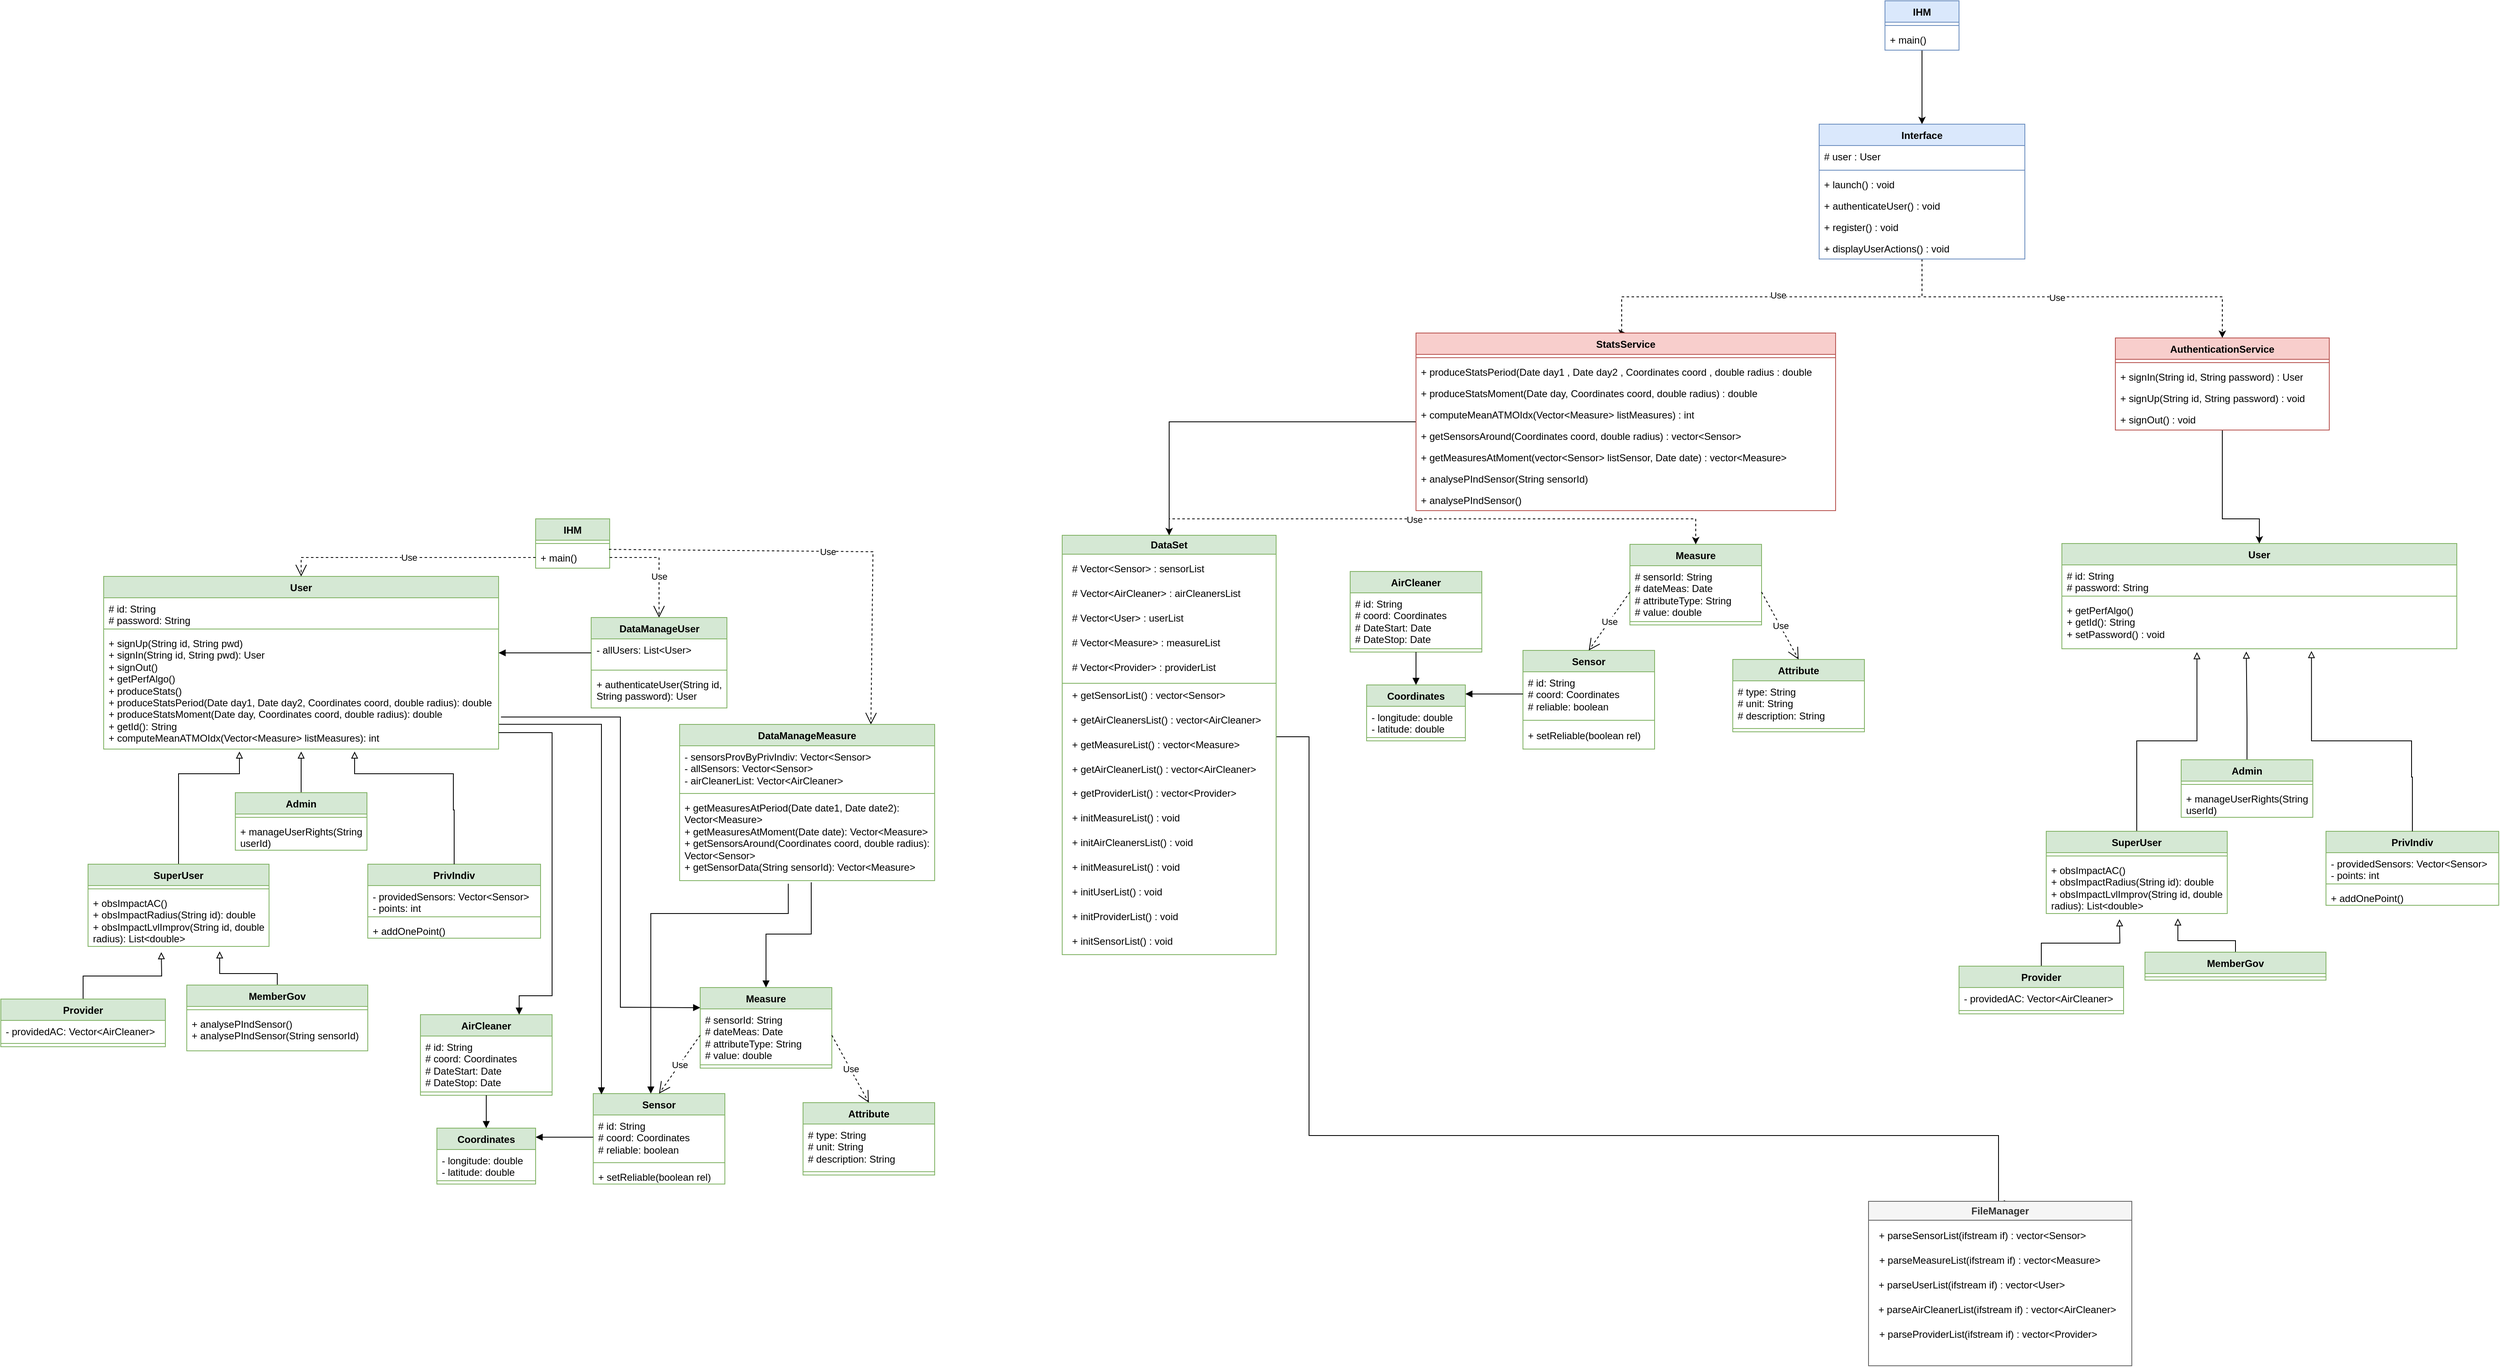 <mxfile version="21.2.9" type="github">
  <diagram name="Page-1" id="Vz2Wcvp0gmtx6I2Lt9n_">
    <mxGraphModel dx="1509" dy="1661" grid="1" gridSize="10" guides="1" tooltips="1" connect="1" arrows="1" fold="1" page="1" pageScale="1" pageWidth="1169" pageHeight="827" math="0" shadow="0">
      <root>
        <mxCell id="0" />
        <mxCell id="1" parent="0" />
        <mxCell id="VNQSytcOBWokNpSVMfIY-1" value="User" style="swimlane;fontStyle=1;align=center;verticalAlign=top;childLayout=stackLayout;horizontal=1;startSize=26;horizontalStack=0;resizeParent=1;resizeParentMax=0;resizeLast=0;collapsible=1;marginBottom=0;whiteSpace=wrap;html=1;fillColor=#d5e8d4;strokeColor=#82b366;" parent="1" vertex="1">
          <mxGeometry x="135" y="80" width="480" height="210" as="geometry" />
        </mxCell>
        <mxCell id="VNQSytcOBWokNpSVMfIY-2" value="# id: String&lt;br&gt;# password: String" style="text;strokeColor=none;fillColor=none;align=left;verticalAlign=top;spacingLeft=4;spacingRight=4;overflow=hidden;rotatable=0;points=[[0,0.5],[1,0.5]];portConstraint=eastwest;whiteSpace=wrap;html=1;" parent="VNQSytcOBWokNpSVMfIY-1" vertex="1">
          <mxGeometry y="26" width="480" height="34" as="geometry" />
        </mxCell>
        <mxCell id="VNQSytcOBWokNpSVMfIY-3" value="" style="line;strokeWidth=1;fillColor=none;align=left;verticalAlign=middle;spacingTop=-1;spacingLeft=3;spacingRight=3;rotatable=0;labelPosition=right;points=[];portConstraint=eastwest;strokeColor=inherit;" parent="VNQSytcOBWokNpSVMfIY-1" vertex="1">
          <mxGeometry y="60" width="480" height="8" as="geometry" />
        </mxCell>
        <mxCell id="VNQSytcOBWokNpSVMfIY-4" value="+ signUp(String id, String pwd)&lt;br&gt;+ signIn(String id, String pwd): User&lt;br&gt;+ signOut()&lt;br&gt;+ getPerfAlgo()&lt;br&gt;+ produceStats()&lt;br&gt;+ produceStatsPeriod(Date day1, Date day2, Coordinates coord, double radius): double&lt;br&gt;+ produceStatsMoment(Date day, Coordinates coord, double radius): double&lt;br&gt;+ getId(): String&lt;br&gt;+ computeMeanATMOIdx(Vector&amp;lt;Measure&amp;gt; listMeasures): int" style="text;strokeColor=none;fillColor=none;align=left;verticalAlign=top;spacingLeft=4;spacingRight=4;overflow=hidden;rotatable=0;points=[[0,0.5],[1,0.5]];portConstraint=eastwest;whiteSpace=wrap;html=1;" parent="VNQSytcOBWokNpSVMfIY-1" vertex="1">
          <mxGeometry y="68" width="480" height="142" as="geometry" />
        </mxCell>
        <mxCell id="VNQSytcOBWokNpSVMfIY-5" style="edgeStyle=orthogonalEdgeStyle;rounded=0;orthogonalLoop=1;jettySize=auto;html=1;exitX=0.5;exitY=0;exitDx=0;exitDy=0;endArrow=block;endFill=0;" parent="1" source="VNQSytcOBWokNpSVMfIY-6" edge="1">
          <mxGeometry relative="1" as="geometry">
            <mxPoint x="375.059" y="293" as="targetPoint" />
          </mxGeometry>
        </mxCell>
        <mxCell id="VNQSytcOBWokNpSVMfIY-6" value="Admin" style="swimlane;fontStyle=1;align=center;verticalAlign=top;childLayout=stackLayout;horizontal=1;startSize=26;horizontalStack=0;resizeParent=1;resizeParentMax=0;resizeLast=0;collapsible=1;marginBottom=0;whiteSpace=wrap;html=1;fillColor=#d5e8d4;strokeColor=#82b366;" parent="1" vertex="1">
          <mxGeometry x="295" y="343" width="160" height="70" as="geometry" />
        </mxCell>
        <mxCell id="VNQSytcOBWokNpSVMfIY-7" value="" style="line;strokeWidth=1;fillColor=none;align=left;verticalAlign=middle;spacingTop=-1;spacingLeft=3;spacingRight=3;rotatable=0;labelPosition=right;points=[];portConstraint=eastwest;strokeColor=inherit;" parent="VNQSytcOBWokNpSVMfIY-6" vertex="1">
          <mxGeometry y="26" width="160" height="8" as="geometry" />
        </mxCell>
        <mxCell id="VNQSytcOBWokNpSVMfIY-8" value="+ manageUserRights(String userId)" style="text;strokeColor=none;fillColor=none;align=left;verticalAlign=top;spacingLeft=4;spacingRight=4;overflow=hidden;rotatable=0;points=[[0,0.5],[1,0.5]];portConstraint=eastwest;whiteSpace=wrap;html=1;" parent="VNQSytcOBWokNpSVMfIY-6" vertex="1">
          <mxGeometry y="34" width="160" height="36" as="geometry" />
        </mxCell>
        <mxCell id="VNQSytcOBWokNpSVMfIY-9" style="edgeStyle=orthogonalEdgeStyle;rounded=0;orthogonalLoop=1;jettySize=auto;html=1;exitX=0.5;exitY=0;exitDx=0;exitDy=0;endArrow=block;endFill=0;targetPerimeterSpacing=0;strokeWidth=1;" parent="1" source="VNQSytcOBWokNpSVMfIY-15" edge="1">
          <mxGeometry relative="1" as="geometry">
            <mxPoint x="300" y="293" as="targetPoint" />
            <Array as="points">
              <mxPoint x="226" y="320" />
              <mxPoint x="300" y="320" />
            </Array>
          </mxGeometry>
        </mxCell>
        <mxCell id="VNQSytcOBWokNpSVMfIY-10" value="PrivIndiv" style="swimlane;fontStyle=1;align=center;verticalAlign=top;childLayout=stackLayout;horizontal=1;startSize=26;horizontalStack=0;resizeParent=1;resizeParentMax=0;resizeLast=0;collapsible=1;marginBottom=0;whiteSpace=wrap;html=1;fillColor=#d5e8d4;strokeColor=#82b366;" parent="1" vertex="1">
          <mxGeometry x="456" y="430" width="210" height="90" as="geometry" />
        </mxCell>
        <mxCell id="VNQSytcOBWokNpSVMfIY-11" value="- providedSensors: Vector&amp;lt;Sensor&amp;gt;&lt;br&gt;- points: int" style="text;strokeColor=none;fillColor=none;align=left;verticalAlign=top;spacingLeft=4;spacingRight=4;overflow=hidden;rotatable=0;points=[[0,0.5],[1,0.5]];portConstraint=eastwest;whiteSpace=wrap;html=1;" parent="VNQSytcOBWokNpSVMfIY-10" vertex="1">
          <mxGeometry y="26" width="210" height="34" as="geometry" />
        </mxCell>
        <mxCell id="VNQSytcOBWokNpSVMfIY-12" value="" style="line;strokeWidth=1;fillColor=none;align=left;verticalAlign=middle;spacingTop=-1;spacingLeft=3;spacingRight=3;rotatable=0;labelPosition=right;points=[];portConstraint=eastwest;strokeColor=inherit;" parent="VNQSytcOBWokNpSVMfIY-10" vertex="1">
          <mxGeometry y="60" width="210" height="8" as="geometry" />
        </mxCell>
        <mxCell id="VNQSytcOBWokNpSVMfIY-13" value="+ addOnePoint()" style="text;strokeColor=none;fillColor=none;align=left;verticalAlign=top;spacingLeft=4;spacingRight=4;overflow=hidden;rotatable=0;points=[[0,0.5],[1,0.5]];portConstraint=eastwest;whiteSpace=wrap;html=1;" parent="VNQSytcOBWokNpSVMfIY-10" vertex="1">
          <mxGeometry y="68" width="210" height="22" as="geometry" />
        </mxCell>
        <mxCell id="VNQSytcOBWokNpSVMfIY-14" style="edgeStyle=orthogonalEdgeStyle;rounded=0;orthogonalLoop=1;jettySize=auto;html=1;endArrow=block;endFill=0;exitX=0.5;exitY=0;exitDx=0;exitDy=0;" parent="1" source="VNQSytcOBWokNpSVMfIY-10" edge="1">
          <mxGeometry relative="1" as="geometry">
            <mxPoint x="440" y="293" as="targetPoint" />
            <Array as="points">
              <mxPoint x="561" y="364" />
              <mxPoint x="560" y="320" />
              <mxPoint x="440" y="320" />
            </Array>
          </mxGeometry>
        </mxCell>
        <mxCell id="VNQSytcOBWokNpSVMfIY-15" value="SuperUser" style="swimlane;fontStyle=1;align=center;verticalAlign=top;childLayout=stackLayout;horizontal=1;startSize=26;horizontalStack=0;resizeParent=1;resizeParentMax=0;resizeLast=0;collapsible=1;marginBottom=0;whiteSpace=wrap;html=1;fillColor=#d5e8d4;strokeColor=#82b366;" parent="1" vertex="1">
          <mxGeometry x="116" y="430" width="220" height="100" as="geometry" />
        </mxCell>
        <mxCell id="VNQSytcOBWokNpSVMfIY-16" value="" style="line;strokeWidth=1;fillColor=none;align=left;verticalAlign=middle;spacingTop=-1;spacingLeft=3;spacingRight=3;rotatable=0;labelPosition=right;points=[];portConstraint=eastwest;strokeColor=inherit;" parent="VNQSytcOBWokNpSVMfIY-15" vertex="1">
          <mxGeometry y="26" width="220" height="8" as="geometry" />
        </mxCell>
        <mxCell id="VNQSytcOBWokNpSVMfIY-17" value="+ obsImpactAC()&lt;br&gt;+ obsImpactRadius(String id): double&lt;br&gt;+ obsImpactLvlImprov(String id, double radius): List&amp;lt;double&amp;gt;" style="text;strokeColor=none;fillColor=none;align=left;verticalAlign=top;spacingLeft=4;spacingRight=4;overflow=hidden;rotatable=0;points=[[0,0.5],[1,0.5]];portConstraint=eastwest;whiteSpace=wrap;html=1;" parent="VNQSytcOBWokNpSVMfIY-15" vertex="1">
          <mxGeometry y="34" width="220" height="66" as="geometry" />
        </mxCell>
        <mxCell id="VNQSytcOBWokNpSVMfIY-18" style="edgeStyle=orthogonalEdgeStyle;rounded=0;orthogonalLoop=1;jettySize=auto;html=1;endArrow=block;endFill=0;exitX=0.5;exitY=0;exitDx=0;exitDy=0;" parent="1" source="VNQSytcOBWokNpSVMfIY-23" edge="1">
          <mxGeometry relative="1" as="geometry">
            <mxPoint x="205" y="537" as="targetPoint" />
          </mxGeometry>
        </mxCell>
        <mxCell id="VNQSytcOBWokNpSVMfIY-22" style="edgeStyle=orthogonalEdgeStyle;rounded=0;orthogonalLoop=1;jettySize=auto;html=1;endArrow=block;endFill=0;" parent="1" source="VNQSytcOBWokNpSVMfIY-19" edge="1">
          <mxGeometry relative="1" as="geometry">
            <mxPoint x="276" y="536" as="targetPoint" />
            <Array as="points">
              <mxPoint x="346" y="563" />
              <mxPoint x="276" y="563" />
            </Array>
          </mxGeometry>
        </mxCell>
        <mxCell id="VNQSytcOBWokNpSVMfIY-23" value="Provider" style="swimlane;fontStyle=1;align=center;verticalAlign=top;childLayout=stackLayout;horizontal=1;startSize=26;horizontalStack=0;resizeParent=1;resizeParentMax=0;resizeLast=0;collapsible=1;marginBottom=0;whiteSpace=wrap;html=1;fillColor=#d5e8d4;strokeColor=#82b366;" parent="1" vertex="1">
          <mxGeometry x="10" y="594" width="200" height="58" as="geometry" />
        </mxCell>
        <mxCell id="VNQSytcOBWokNpSVMfIY-24" value="- providedAC: Vector&amp;lt;AirCleaner&amp;gt;" style="text;strokeColor=none;fillColor=none;align=left;verticalAlign=top;spacingLeft=4;spacingRight=4;overflow=hidden;rotatable=0;points=[[0,0.5],[1,0.5]];portConstraint=eastwest;whiteSpace=wrap;html=1;" parent="VNQSytcOBWokNpSVMfIY-23" vertex="1">
          <mxGeometry y="26" width="200" height="24" as="geometry" />
        </mxCell>
        <mxCell id="VNQSytcOBWokNpSVMfIY-25" value="" style="line;strokeWidth=1;fillColor=none;align=left;verticalAlign=middle;spacingTop=-1;spacingLeft=3;spacingRight=3;rotatable=0;labelPosition=right;points=[];portConstraint=eastwest;strokeColor=inherit;" parent="VNQSytcOBWokNpSVMfIY-23" vertex="1">
          <mxGeometry y="50" width="200" height="8" as="geometry" />
        </mxCell>
        <mxCell id="VNQSytcOBWokNpSVMfIY-27" value="Coordinates" style="swimlane;fontStyle=1;align=center;verticalAlign=top;childLayout=stackLayout;horizontal=1;startSize=26;horizontalStack=0;resizeParent=1;resizeParentMax=0;resizeLast=0;collapsible=1;marginBottom=0;whiteSpace=wrap;html=1;fillColor=#d5e8d4;strokeColor=#82b366;" parent="1" vertex="1">
          <mxGeometry x="540" y="751" width="120" height="68" as="geometry" />
        </mxCell>
        <mxCell id="VNQSytcOBWokNpSVMfIY-28" value="- longitude: double&lt;br&gt;- latitude: double" style="text;strokeColor=none;fillColor=none;align=left;verticalAlign=top;spacingLeft=4;spacingRight=4;overflow=hidden;rotatable=0;points=[[0,0.5],[1,0.5]];portConstraint=eastwest;whiteSpace=wrap;html=1;" parent="VNQSytcOBWokNpSVMfIY-27" vertex="1">
          <mxGeometry y="26" width="120" height="34" as="geometry" />
        </mxCell>
        <mxCell id="VNQSytcOBWokNpSVMfIY-29" value="" style="line;strokeWidth=1;fillColor=none;align=left;verticalAlign=middle;spacingTop=-1;spacingLeft=3;spacingRight=3;rotatable=0;labelPosition=right;points=[];portConstraint=eastwest;strokeColor=inherit;" parent="VNQSytcOBWokNpSVMfIY-27" vertex="1">
          <mxGeometry y="60" width="120" height="8" as="geometry" />
        </mxCell>
        <mxCell id="VNQSytcOBWokNpSVMfIY-31" value="IHM" style="swimlane;fontStyle=1;align=center;verticalAlign=top;childLayout=stackLayout;horizontal=1;startSize=26;horizontalStack=0;resizeParent=1;resizeParentMax=0;resizeLast=0;collapsible=1;marginBottom=0;whiteSpace=wrap;html=1;fillColor=#d5e8d4;strokeColor=#82b366;" parent="1" vertex="1">
          <mxGeometry x="660" y="10" width="90" height="60" as="geometry" />
        </mxCell>
        <mxCell id="VNQSytcOBWokNpSVMfIY-32" value="" style="line;strokeWidth=1;fillColor=none;align=left;verticalAlign=middle;spacingTop=-1;spacingLeft=3;spacingRight=3;rotatable=0;labelPosition=right;points=[];portConstraint=eastwest;strokeColor=inherit;" parent="VNQSytcOBWokNpSVMfIY-31" vertex="1">
          <mxGeometry y="26" width="90" height="8" as="geometry" />
        </mxCell>
        <mxCell id="VNQSytcOBWokNpSVMfIY-33" value="+ main()" style="text;strokeColor=none;fillColor=none;align=left;verticalAlign=top;spacingLeft=4;spacingRight=4;overflow=hidden;rotatable=0;points=[[0,0.5],[1,0.5]];portConstraint=eastwest;whiteSpace=wrap;html=1;" parent="VNQSytcOBWokNpSVMfIY-31" vertex="1">
          <mxGeometry y="34" width="90" height="26" as="geometry" />
        </mxCell>
        <mxCell id="VNQSytcOBWokNpSVMfIY-34" value="Sensor" style="swimlane;fontStyle=1;align=center;verticalAlign=top;childLayout=stackLayout;horizontal=1;startSize=26;horizontalStack=0;resizeParent=1;resizeParentMax=0;resizeLast=0;collapsible=1;marginBottom=0;whiteSpace=wrap;html=1;fillColor=#d5e8d4;strokeColor=#82b366;" parent="1" vertex="1">
          <mxGeometry x="730" y="709" width="160" height="110" as="geometry" />
        </mxCell>
        <mxCell id="VNQSytcOBWokNpSVMfIY-35" value="# id: String&lt;br&gt;# coord: Coordinates&lt;br&gt;# reliable: boolean" style="text;strokeColor=none;fillColor=none;align=left;verticalAlign=top;spacingLeft=4;spacingRight=4;overflow=hidden;rotatable=0;points=[[0,0.5],[1,0.5]];portConstraint=eastwest;whiteSpace=wrap;html=1;" parent="VNQSytcOBWokNpSVMfIY-34" vertex="1">
          <mxGeometry y="26" width="160" height="54" as="geometry" />
        </mxCell>
        <mxCell id="VNQSytcOBWokNpSVMfIY-36" value="" style="line;strokeWidth=1;fillColor=none;align=left;verticalAlign=middle;spacingTop=-1;spacingLeft=3;spacingRight=3;rotatable=0;labelPosition=right;points=[];portConstraint=eastwest;strokeColor=inherit;" parent="VNQSytcOBWokNpSVMfIY-34" vertex="1">
          <mxGeometry y="80" width="160" height="8" as="geometry" />
        </mxCell>
        <mxCell id="VNQSytcOBWokNpSVMfIY-37" value="+ setReliable(boolean rel)" style="text;strokeColor=none;fillColor=none;align=left;verticalAlign=top;spacingLeft=4;spacingRight=4;overflow=hidden;rotatable=0;points=[[0,0.5],[1,0.5]];portConstraint=eastwest;whiteSpace=wrap;html=1;" parent="VNQSytcOBWokNpSVMfIY-34" vertex="1">
          <mxGeometry y="88" width="160" height="22" as="geometry" />
        </mxCell>
        <mxCell id="VNQSytcOBWokNpSVMfIY-38" value="AirCleaner" style="swimlane;fontStyle=1;align=center;verticalAlign=top;childLayout=stackLayout;horizontal=1;startSize=26;horizontalStack=0;resizeParent=1;resizeParentMax=0;resizeLast=0;collapsible=1;marginBottom=0;whiteSpace=wrap;html=1;fillColor=#d5e8d4;strokeColor=#82b366;" parent="1" vertex="1">
          <mxGeometry x="520" y="613" width="160" height="98" as="geometry" />
        </mxCell>
        <mxCell id="VNQSytcOBWokNpSVMfIY-39" value="# id: String&lt;br&gt;# coord: Coordinates&lt;br&gt;# DateStart: Date&lt;br&gt;# DateStop: Date" style="text;strokeColor=none;fillColor=none;align=left;verticalAlign=top;spacingLeft=4;spacingRight=4;overflow=hidden;rotatable=0;points=[[0,0.5],[1,0.5]];portConstraint=eastwest;whiteSpace=wrap;html=1;" parent="VNQSytcOBWokNpSVMfIY-38" vertex="1">
          <mxGeometry y="26" width="160" height="64" as="geometry" />
        </mxCell>
        <mxCell id="VNQSytcOBWokNpSVMfIY-40" value="" style="line;strokeWidth=1;fillColor=none;align=left;verticalAlign=middle;spacingTop=-1;spacingLeft=3;spacingRight=3;rotatable=0;labelPosition=right;points=[];portConstraint=eastwest;strokeColor=inherit;" parent="VNQSytcOBWokNpSVMfIY-38" vertex="1">
          <mxGeometry y="90" width="160" height="8" as="geometry" />
        </mxCell>
        <mxCell id="VNQSytcOBWokNpSVMfIY-42" value="Measure" style="swimlane;fontStyle=1;align=center;verticalAlign=top;childLayout=stackLayout;horizontal=1;startSize=26;horizontalStack=0;resizeParent=1;resizeParentMax=0;resizeLast=0;collapsible=1;marginBottom=0;whiteSpace=wrap;html=1;fillColor=#d5e8d4;strokeColor=#82b366;" parent="1" vertex="1">
          <mxGeometry x="860" y="580" width="160" height="98" as="geometry" />
        </mxCell>
        <mxCell id="VNQSytcOBWokNpSVMfIY-43" value="# sensorId: String&lt;br&gt;# dateMeas: Date&lt;br&gt;# attributeType: String&lt;br&gt;# value: double" style="text;strokeColor=none;fillColor=none;align=left;verticalAlign=top;spacingLeft=4;spacingRight=4;overflow=hidden;rotatable=0;points=[[0,0.5],[1,0.5]];portConstraint=eastwest;whiteSpace=wrap;html=1;" parent="VNQSytcOBWokNpSVMfIY-42" vertex="1">
          <mxGeometry y="26" width="160" height="64" as="geometry" />
        </mxCell>
        <mxCell id="VNQSytcOBWokNpSVMfIY-44" value="" style="line;strokeWidth=1;fillColor=none;align=left;verticalAlign=middle;spacingTop=-1;spacingLeft=3;spacingRight=3;rotatable=0;labelPosition=right;points=[];portConstraint=eastwest;strokeColor=inherit;" parent="VNQSytcOBWokNpSVMfIY-42" vertex="1">
          <mxGeometry y="90" width="160" height="8" as="geometry" />
        </mxCell>
        <mxCell id="VNQSytcOBWokNpSVMfIY-46" value="Attribute" style="swimlane;fontStyle=1;align=center;verticalAlign=top;childLayout=stackLayout;horizontal=1;startSize=26;horizontalStack=0;resizeParent=1;resizeParentMax=0;resizeLast=0;collapsible=1;marginBottom=0;whiteSpace=wrap;html=1;fillColor=#d5e8d4;strokeColor=#82b366;" parent="1" vertex="1">
          <mxGeometry x="985" y="720" width="160" height="88" as="geometry" />
        </mxCell>
        <mxCell id="VNQSytcOBWokNpSVMfIY-47" value="# type: String&lt;br&gt;# unit: String&lt;br&gt;# description: String" style="text;strokeColor=none;fillColor=none;align=left;verticalAlign=top;spacingLeft=4;spacingRight=4;overflow=hidden;rotatable=0;points=[[0,0.5],[1,0.5]];portConstraint=eastwest;whiteSpace=wrap;html=1;" parent="VNQSytcOBWokNpSVMfIY-46" vertex="1">
          <mxGeometry y="26" width="160" height="54" as="geometry" />
        </mxCell>
        <mxCell id="VNQSytcOBWokNpSVMfIY-48" value="" style="line;strokeWidth=1;fillColor=none;align=left;verticalAlign=middle;spacingTop=-1;spacingLeft=3;spacingRight=3;rotatable=0;labelPosition=right;points=[];portConstraint=eastwest;strokeColor=inherit;" parent="VNQSytcOBWokNpSVMfIY-46" vertex="1">
          <mxGeometry y="80" width="160" height="8" as="geometry" />
        </mxCell>
        <mxCell id="VNQSytcOBWokNpSVMfIY-53" value="Use" style="endArrow=open;endSize=12;dashed=1;html=1;rounded=0;exitX=0;exitY=0.5;exitDx=0;exitDy=0;entryX=0.5;entryY=0;entryDx=0;entryDy=0;" parent="1" source="VNQSytcOBWokNpSVMfIY-33" target="VNQSytcOBWokNpSVMfIY-1" edge="1">
          <mxGeometry width="160" relative="1" as="geometry">
            <mxPoint x="730" y="-40" as="sourcePoint" />
            <mxPoint x="890" y="-40" as="targetPoint" />
            <Array as="points">
              <mxPoint x="375" y="57" />
            </Array>
          </mxGeometry>
        </mxCell>
        <mxCell id="VNQSytcOBWokNpSVMfIY-54" value="Use" style="endArrow=open;endSize=12;dashed=1;html=1;rounded=0;exitX=0.99;exitY=0.121;exitDx=0;exitDy=0;entryX=0.75;entryY=0;entryDx=0;entryDy=0;exitPerimeter=0;" parent="1" source="VNQSytcOBWokNpSVMfIY-33" target="VNQSytcOBWokNpSVMfIY-72" edge="1">
          <mxGeometry width="160" relative="1" as="geometry">
            <mxPoint x="830" y="-80" as="sourcePoint" />
            <mxPoint x="975" y="60" as="targetPoint" />
            <Array as="points">
              <mxPoint x="1070" y="50" />
            </Array>
          </mxGeometry>
        </mxCell>
        <mxCell id="VNQSytcOBWokNpSVMfIY-55" value="Use" style="endArrow=open;endSize=12;dashed=1;html=1;rounded=0;exitX=0;exitY=0.5;exitDx=0;exitDy=0;entryX=0.5;entryY=0;entryDx=0;entryDy=0;" parent="1" source="VNQSytcOBWokNpSVMfIY-43" target="VNQSytcOBWokNpSVMfIY-34" edge="1">
          <mxGeometry width="160" relative="1" as="geometry">
            <mxPoint x="615" y="590" as="sourcePoint" />
            <mxPoint x="775" y="590" as="targetPoint" />
          </mxGeometry>
        </mxCell>
        <mxCell id="VNQSytcOBWokNpSVMfIY-56" value="Use" style="endArrow=open;endSize=12;dashed=1;html=1;rounded=0;exitX=1;exitY=0.5;exitDx=0;exitDy=0;entryX=0.5;entryY=0;entryDx=0;entryDy=0;" parent="1" source="VNQSytcOBWokNpSVMfIY-43" target="VNQSytcOBWokNpSVMfIY-46" edge="1">
          <mxGeometry width="160" relative="1" as="geometry">
            <mxPoint x="1135" y="580" as="sourcePoint" />
            <mxPoint x="1295" y="580" as="targetPoint" />
          </mxGeometry>
        </mxCell>
        <mxCell id="VNQSytcOBWokNpSVMfIY-19" value="MemberGov" style="swimlane;fontStyle=1;align=center;verticalAlign=top;childLayout=stackLayout;horizontal=1;startSize=26;horizontalStack=0;resizeParent=1;resizeParentMax=0;resizeLast=0;collapsible=1;marginBottom=0;whiteSpace=wrap;html=1;fillColor=#d5e8d4;strokeColor=#82b366;" parent="1" vertex="1">
          <mxGeometry x="236" y="577" width="220" height="80" as="geometry" />
        </mxCell>
        <mxCell id="VNQSytcOBWokNpSVMfIY-20" value="" style="line;strokeWidth=1;fillColor=none;align=left;verticalAlign=middle;spacingTop=-1;spacingLeft=3;spacingRight=3;rotatable=0;labelPosition=right;points=[];portConstraint=eastwest;strokeColor=inherit;" parent="VNQSytcOBWokNpSVMfIY-19" vertex="1">
          <mxGeometry y="26" width="220" height="8" as="geometry" />
        </mxCell>
        <mxCell id="VNQSytcOBWokNpSVMfIY-21" value="+ analysePIndSensor()&lt;br&gt;+ analysePIndSensor(String sensorId)" style="text;strokeColor=none;fillColor=none;align=left;verticalAlign=top;spacingLeft=4;spacingRight=4;overflow=hidden;rotatable=0;points=[[0,0.5],[1,0.5]];portConstraint=eastwest;whiteSpace=wrap;html=1;" parent="VNQSytcOBWokNpSVMfIY-19" vertex="1">
          <mxGeometry y="34" width="220" height="46" as="geometry" />
        </mxCell>
        <mxCell id="VNQSytcOBWokNpSVMfIY-61" value="" style="endArrow=block;endFill=1;html=1;edgeStyle=orthogonalEdgeStyle;align=left;verticalAlign=top;rounded=0;exitX=0.5;exitY=1;exitDx=0;exitDy=0;entryX=0.5;entryY=0;entryDx=0;entryDy=0;" parent="1" source="VNQSytcOBWokNpSVMfIY-38" target="VNQSytcOBWokNpSVMfIY-27" edge="1">
          <mxGeometry x="-1" relative="1" as="geometry">
            <mxPoint x="895" y="519" as="sourcePoint" />
            <mxPoint x="610" y="623" as="targetPoint" />
          </mxGeometry>
        </mxCell>
        <mxCell id="VNQSytcOBWokNpSVMfIY-62" value="" style="endArrow=block;endFill=1;html=1;edgeStyle=orthogonalEdgeStyle;align=left;verticalAlign=top;rounded=0;exitX=0;exitY=0.5;exitDx=0;exitDy=0;" parent="1" source="VNQSytcOBWokNpSVMfIY-35" edge="1">
          <mxGeometry x="-1" relative="1" as="geometry">
            <mxPoint x="715" y="529" as="sourcePoint" />
            <mxPoint x="660" y="762" as="targetPoint" />
          </mxGeometry>
        </mxCell>
        <mxCell id="VNQSytcOBWokNpSVMfIY-72" value="DataManageMeasure" style="swimlane;fontStyle=1;align=center;verticalAlign=top;childLayout=stackLayout;horizontal=1;startSize=26;horizontalStack=0;resizeParent=1;resizeParentMax=0;resizeLast=0;collapsible=1;marginBottom=0;whiteSpace=wrap;html=1;fillColor=#d5e8d4;strokeColor=#82b366;" parent="1" vertex="1">
          <mxGeometry x="835" y="260" width="310" height="190" as="geometry" />
        </mxCell>
        <mxCell id="VNQSytcOBWokNpSVMfIY-73" value="- sensorsProvByPrivIndiv: Vector&amp;lt;Sensor&amp;gt;&lt;br&gt;- allSensors: Vector&amp;lt;Sensor&amp;gt;&lt;br&gt;- airCleanerList: Vector&amp;lt;AirCleaner&amp;gt;" style="text;strokeColor=none;fillColor=none;align=left;verticalAlign=top;spacingLeft=4;spacingRight=4;overflow=hidden;rotatable=0;points=[[0,0.5],[1,0.5]];portConstraint=eastwest;whiteSpace=wrap;html=1;" parent="VNQSytcOBWokNpSVMfIY-72" vertex="1">
          <mxGeometry y="26" width="310" height="54" as="geometry" />
        </mxCell>
        <mxCell id="VNQSytcOBWokNpSVMfIY-74" value="" style="line;strokeWidth=1;fillColor=none;align=left;verticalAlign=middle;spacingTop=-1;spacingLeft=3;spacingRight=3;rotatable=0;labelPosition=right;points=[];portConstraint=eastwest;strokeColor=inherit;" parent="VNQSytcOBWokNpSVMfIY-72" vertex="1">
          <mxGeometry y="80" width="310" height="8" as="geometry" />
        </mxCell>
        <mxCell id="VNQSytcOBWokNpSVMfIY-75" value="+ getMeasuresAtPeriod(Date date1, Date date2): Vector&amp;lt;Measure&amp;gt;&lt;br&gt;+ getMeasuresAtMoment(Date date): Vector&amp;lt;Measure&amp;gt;&lt;br&gt;+ getSensorsAround(Coordinates coord, double radius): Vector&amp;lt;Sensor&amp;gt;&lt;br&gt;+ getSensorData(String sensorId): Vector&amp;lt;Measure&amp;gt;" style="text;strokeColor=none;fillColor=none;align=left;verticalAlign=top;spacingLeft=4;spacingRight=4;overflow=hidden;rotatable=0;points=[[0,0.5],[1,0.5]];portConstraint=eastwest;whiteSpace=wrap;html=1;" parent="VNQSytcOBWokNpSVMfIY-72" vertex="1">
          <mxGeometry y="88" width="310" height="102" as="geometry" />
        </mxCell>
        <mxCell id="VNQSytcOBWokNpSVMfIY-78" value="DataManageUser" style="swimlane;fontStyle=1;align=center;verticalAlign=top;childLayout=stackLayout;horizontal=1;startSize=26;horizontalStack=0;resizeParent=1;resizeParentMax=0;resizeLast=0;collapsible=1;marginBottom=0;whiteSpace=wrap;html=1;fillColor=#d5e8d4;strokeColor=#82b366;" parent="1" vertex="1">
          <mxGeometry x="727.5" y="130" width="165" height="110" as="geometry" />
        </mxCell>
        <mxCell id="VNQSytcOBWokNpSVMfIY-79" value="- allUsers: List&amp;lt;User&amp;gt;" style="text;strokeColor=none;fillColor=none;align=left;verticalAlign=top;spacingLeft=4;spacingRight=4;overflow=hidden;rotatable=0;points=[[0,0.5],[1,0.5]];portConstraint=eastwest;whiteSpace=wrap;html=1;" parent="VNQSytcOBWokNpSVMfIY-78" vertex="1">
          <mxGeometry y="26" width="165" height="34" as="geometry" />
        </mxCell>
        <mxCell id="VNQSytcOBWokNpSVMfIY-80" value="" style="line;strokeWidth=1;fillColor=none;align=left;verticalAlign=middle;spacingTop=-1;spacingLeft=3;spacingRight=3;rotatable=0;labelPosition=right;points=[];portConstraint=eastwest;strokeColor=inherit;" parent="VNQSytcOBWokNpSVMfIY-78" vertex="1">
          <mxGeometry y="60" width="165" height="8" as="geometry" />
        </mxCell>
        <mxCell id="VNQSytcOBWokNpSVMfIY-81" value="+ authenticateUser(String id, String password): User" style="text;strokeColor=none;fillColor=none;align=left;verticalAlign=top;spacingLeft=4;spacingRight=4;overflow=hidden;rotatable=0;points=[[0,0.5],[1,0.5]];portConstraint=eastwest;whiteSpace=wrap;html=1;" parent="VNQSytcOBWokNpSVMfIY-78" vertex="1">
          <mxGeometry y="68" width="165" height="42" as="geometry" />
        </mxCell>
        <mxCell id="VNQSytcOBWokNpSVMfIY-82" value="" style="endArrow=block;endFill=1;html=1;edgeStyle=orthogonalEdgeStyle;align=left;verticalAlign=top;rounded=0;exitX=0;exitY=0.5;exitDx=0;exitDy=0;" parent="1" source="VNQSytcOBWokNpSVMfIY-79" target="VNQSytcOBWokNpSVMfIY-4" edge="1">
          <mxGeometry x="-1" relative="1" as="geometry">
            <mxPoint x="142" y="250" as="sourcePoint" />
            <mxPoint x="615" y="160" as="targetPoint" />
            <Array as="points">
              <mxPoint x="640" y="173" />
              <mxPoint x="640" y="173" />
            </Array>
          </mxGeometry>
        </mxCell>
        <mxCell id="VNQSytcOBWokNpSVMfIY-84" value="Use" style="endArrow=open;endSize=12;dashed=1;html=1;rounded=0;exitX=1;exitY=0.5;exitDx=0;exitDy=0;entryX=0.5;entryY=0;entryDx=0;entryDy=0;" parent="1" source="VNQSytcOBWokNpSVMfIY-33" target="VNQSytcOBWokNpSVMfIY-78" edge="1">
          <mxGeometry x="0.248" width="160" relative="1" as="geometry">
            <mxPoint x="760" y="67" as="sourcePoint" />
            <mxPoint x="1077" y="270" as="targetPoint" />
            <Array as="points">
              <mxPoint x="810" y="57" />
            </Array>
            <mxPoint as="offset" />
          </mxGeometry>
        </mxCell>
        <mxCell id="VNQSytcOBWokNpSVMfIY-85" value="" style="endArrow=block;endFill=1;html=1;edgeStyle=orthogonalEdgeStyle;align=left;verticalAlign=top;rounded=0;exitX=0.516;exitY=1.019;exitDx=0;exitDy=0;exitPerimeter=0;entryX=0.5;entryY=0;entryDx=0;entryDy=0;" parent="1" source="VNQSytcOBWokNpSVMfIY-75" target="VNQSytcOBWokNpSVMfIY-42" edge="1">
          <mxGeometry x="-1" relative="1" as="geometry">
            <mxPoint x="738" y="183" as="sourcePoint" />
            <mxPoint x="625" y="229" as="targetPoint" />
            <Array as="points">
              <mxPoint x="995" y="515" />
              <mxPoint x="940" y="515" />
            </Array>
          </mxGeometry>
        </mxCell>
        <mxCell id="VNQSytcOBWokNpSVMfIY-86" value="" style="endArrow=block;endFill=1;html=1;edgeStyle=orthogonalEdgeStyle;align=left;verticalAlign=top;rounded=0;exitX=0.426;exitY=1.037;exitDx=0;exitDy=0;exitPerimeter=0;" parent="1" source="VNQSytcOBWokNpSVMfIY-75" edge="1">
          <mxGeometry x="-1" relative="1" as="geometry">
            <mxPoint x="1005" y="462" as="sourcePoint" />
            <mxPoint x="800" y="709" as="targetPoint" />
            <Array as="points">
              <mxPoint x="967" y="490" />
              <mxPoint x="800" y="490" />
              <mxPoint x="800" y="709" />
            </Array>
          </mxGeometry>
        </mxCell>
        <mxCell id="VNQSytcOBWokNpSVMfIY-87" value="" style="endArrow=block;endFill=1;html=1;edgeStyle=orthogonalEdgeStyle;align=left;verticalAlign=top;rounded=0;entryX=0.75;entryY=0;entryDx=0;entryDy=0;" parent="1" source="VNQSytcOBWokNpSVMfIY-4" target="VNQSytcOBWokNpSVMfIY-38" edge="1">
          <mxGeometry x="-1" relative="1" as="geometry">
            <mxPoint x="620" y="260" as="sourcePoint" />
            <mxPoint x="680" y="613" as="targetPoint" />
            <Array as="points">
              <mxPoint x="680" y="270" />
              <mxPoint x="680" y="590" />
              <mxPoint x="640" y="590" />
            </Array>
          </mxGeometry>
        </mxCell>
        <mxCell id="VNQSytcOBWokNpSVMfIY-88" value="" style="endArrow=block;endFill=1;html=1;edgeStyle=orthogonalEdgeStyle;align=left;verticalAlign=top;rounded=0;exitX=1.001;exitY=0.788;exitDx=0;exitDy=0;exitPerimeter=0;" parent="1" source="VNQSytcOBWokNpSVMfIY-4" edge="1">
          <mxGeometry x="-1" relative="1" as="geometry">
            <mxPoint x="650" y="260" as="sourcePoint" />
            <mxPoint x="740" y="710" as="targetPoint" />
            <Array as="points">
              <mxPoint x="740" y="260" />
              <mxPoint x="740" y="708" />
            </Array>
          </mxGeometry>
        </mxCell>
        <mxCell id="VNQSytcOBWokNpSVMfIY-90" value="" style="endArrow=block;endFill=1;html=1;edgeStyle=orthogonalEdgeStyle;align=left;verticalAlign=top;rounded=0;exitX=1.006;exitY=0.725;exitDx=0;exitDy=0;exitPerimeter=0;entryX=0;entryY=0.25;entryDx=0;entryDy=0;" parent="1" source="VNQSytcOBWokNpSVMfIY-4" target="VNQSytcOBWokNpSVMfIY-42" edge="1">
          <mxGeometry x="-1" relative="1" as="geometry">
            <mxPoint x="637.48" y="251.5" as="sourcePoint" />
            <mxPoint x="772.48" y="698.5" as="targetPoint" />
            <Array as="points">
              <mxPoint x="763" y="251" />
              <mxPoint x="763" y="604" />
              <mxPoint x="773" y="604" />
            </Array>
          </mxGeometry>
        </mxCell>
        <mxCell id="46iz_8Q2Tla9tHOPQVGm-1" value="User" style="swimlane;fontStyle=1;align=center;verticalAlign=top;childLayout=stackLayout;horizontal=1;startSize=26;horizontalStack=0;resizeParent=1;resizeParentMax=0;resizeLast=0;collapsible=1;marginBottom=0;whiteSpace=wrap;html=1;fillColor=#d5e8d4;strokeColor=#82b366;" parent="1" vertex="1">
          <mxGeometry x="2515" y="40" width="480" height="128" as="geometry" />
        </mxCell>
        <mxCell id="46iz_8Q2Tla9tHOPQVGm-2" value="# id: String&lt;br&gt;# password: String" style="text;strokeColor=none;fillColor=none;align=left;verticalAlign=top;spacingLeft=4;spacingRight=4;overflow=hidden;rotatable=0;points=[[0,0.5],[1,0.5]];portConstraint=eastwest;whiteSpace=wrap;html=1;" parent="46iz_8Q2Tla9tHOPQVGm-1" vertex="1">
          <mxGeometry y="26" width="480" height="34" as="geometry" />
        </mxCell>
        <mxCell id="46iz_8Q2Tla9tHOPQVGm-3" value="" style="line;strokeWidth=1;fillColor=none;align=left;verticalAlign=middle;spacingTop=-1;spacingLeft=3;spacingRight=3;rotatable=0;labelPosition=right;points=[];portConstraint=eastwest;strokeColor=inherit;" parent="46iz_8Q2Tla9tHOPQVGm-1" vertex="1">
          <mxGeometry y="60" width="480" height="8" as="geometry" />
        </mxCell>
        <mxCell id="46iz_8Q2Tla9tHOPQVGm-4" value="+ getPerfAlgo()&lt;br&gt;+ getId(): String&lt;br&gt;+ setPassword() : void" style="text;strokeColor=none;fillColor=none;align=left;verticalAlign=top;spacingLeft=4;spacingRight=4;overflow=hidden;rotatable=0;points=[[0,0.5],[1,0.5]];portConstraint=eastwest;whiteSpace=wrap;html=1;" parent="46iz_8Q2Tla9tHOPQVGm-1" vertex="1">
          <mxGeometry y="68" width="480" height="60" as="geometry" />
        </mxCell>
        <mxCell id="46iz_8Q2Tla9tHOPQVGm-5" style="edgeStyle=orthogonalEdgeStyle;rounded=0;orthogonalLoop=1;jettySize=auto;html=1;exitX=0.5;exitY=0;exitDx=0;exitDy=0;endArrow=block;endFill=0;entryX=0.467;entryY=1.057;entryDx=0;entryDy=0;entryPerimeter=0;" parent="1" source="46iz_8Q2Tla9tHOPQVGm-6" target="46iz_8Q2Tla9tHOPQVGm-4" edge="1">
          <mxGeometry relative="1" as="geometry">
            <mxPoint x="2740" y="240" as="targetPoint" />
            <Array as="points">
              <mxPoint x="2740" y="253" />
              <mxPoint x="2739" y="253" />
            </Array>
          </mxGeometry>
        </mxCell>
        <mxCell id="46iz_8Q2Tla9tHOPQVGm-6" value="Admin" style="swimlane;fontStyle=1;align=center;verticalAlign=top;childLayout=stackLayout;horizontal=1;startSize=26;horizontalStack=0;resizeParent=1;resizeParentMax=0;resizeLast=0;collapsible=1;marginBottom=0;whiteSpace=wrap;html=1;fillColor=#d5e8d4;strokeColor=#82b366;" parent="1" vertex="1">
          <mxGeometry x="2660" y="303" width="160" height="70" as="geometry" />
        </mxCell>
        <mxCell id="46iz_8Q2Tla9tHOPQVGm-7" value="" style="line;strokeWidth=1;fillColor=none;align=left;verticalAlign=middle;spacingTop=-1;spacingLeft=3;spacingRight=3;rotatable=0;labelPosition=right;points=[];portConstraint=eastwest;strokeColor=inherit;" parent="46iz_8Q2Tla9tHOPQVGm-6" vertex="1">
          <mxGeometry y="26" width="160" height="8" as="geometry" />
        </mxCell>
        <mxCell id="46iz_8Q2Tla9tHOPQVGm-8" value="+ manageUserRights(String userId)" style="text;strokeColor=none;fillColor=none;align=left;verticalAlign=top;spacingLeft=4;spacingRight=4;overflow=hidden;rotatable=0;points=[[0,0.5],[1,0.5]];portConstraint=eastwest;whiteSpace=wrap;html=1;" parent="46iz_8Q2Tla9tHOPQVGm-6" vertex="1">
          <mxGeometry y="34" width="160" height="36" as="geometry" />
        </mxCell>
        <mxCell id="46iz_8Q2Tla9tHOPQVGm-9" style="edgeStyle=orthogonalEdgeStyle;rounded=0;orthogonalLoop=1;jettySize=auto;html=1;exitX=0.5;exitY=0;exitDx=0;exitDy=0;endArrow=block;endFill=0;targetPerimeterSpacing=0;strokeWidth=1;entryX=0.342;entryY=1.069;entryDx=0;entryDy=0;entryPerimeter=0;" parent="1" source="46iz_8Q2Tla9tHOPQVGm-15" target="46iz_8Q2Tla9tHOPQVGm-4" edge="1">
          <mxGeometry relative="1" as="geometry">
            <mxPoint x="2680" y="253" as="targetPoint" />
            <Array as="points">
              <mxPoint x="2606" y="280" />
              <mxPoint x="2679" y="280" />
            </Array>
          </mxGeometry>
        </mxCell>
        <mxCell id="46iz_8Q2Tla9tHOPQVGm-10" value="PrivIndiv" style="swimlane;fontStyle=1;align=center;verticalAlign=top;childLayout=stackLayout;horizontal=1;startSize=26;horizontalStack=0;resizeParent=1;resizeParentMax=0;resizeLast=0;collapsible=1;marginBottom=0;whiteSpace=wrap;html=1;fillColor=#d5e8d4;strokeColor=#82b366;" parent="1" vertex="1">
          <mxGeometry x="2836" y="390" width="210" height="90" as="geometry" />
        </mxCell>
        <mxCell id="46iz_8Q2Tla9tHOPQVGm-11" value="- providedSensors: Vector&amp;lt;Sensor&amp;gt;&lt;br&gt;- points: int" style="text;strokeColor=none;fillColor=none;align=left;verticalAlign=top;spacingLeft=4;spacingRight=4;overflow=hidden;rotatable=0;points=[[0,0.5],[1,0.5]];portConstraint=eastwest;whiteSpace=wrap;html=1;" parent="46iz_8Q2Tla9tHOPQVGm-10" vertex="1">
          <mxGeometry y="26" width="210" height="34" as="geometry" />
        </mxCell>
        <mxCell id="46iz_8Q2Tla9tHOPQVGm-12" value="" style="line;strokeWidth=1;fillColor=none;align=left;verticalAlign=middle;spacingTop=-1;spacingLeft=3;spacingRight=3;rotatable=0;labelPosition=right;points=[];portConstraint=eastwest;strokeColor=inherit;" parent="46iz_8Q2Tla9tHOPQVGm-10" vertex="1">
          <mxGeometry y="60" width="210" height="8" as="geometry" />
        </mxCell>
        <mxCell id="46iz_8Q2Tla9tHOPQVGm-13" value="+ addOnePoint()" style="text;strokeColor=none;fillColor=none;align=left;verticalAlign=top;spacingLeft=4;spacingRight=4;overflow=hidden;rotatable=0;points=[[0,0.5],[1,0.5]];portConstraint=eastwest;whiteSpace=wrap;html=1;" parent="46iz_8Q2Tla9tHOPQVGm-10" vertex="1">
          <mxGeometry y="68" width="210" height="22" as="geometry" />
        </mxCell>
        <mxCell id="46iz_8Q2Tla9tHOPQVGm-14" style="edgeStyle=orthogonalEdgeStyle;rounded=0;orthogonalLoop=1;jettySize=auto;html=1;endArrow=block;endFill=0;exitX=0.5;exitY=0;exitDx=0;exitDy=0;entryX=0.632;entryY=1.045;entryDx=0;entryDy=0;entryPerimeter=0;" parent="1" source="46iz_8Q2Tla9tHOPQVGm-10" target="46iz_8Q2Tla9tHOPQVGm-4" edge="1">
          <mxGeometry relative="1" as="geometry">
            <mxPoint x="2820" y="253" as="targetPoint" />
            <Array as="points">
              <mxPoint x="2941" y="324" />
              <mxPoint x="2940" y="324" />
              <mxPoint x="2940" y="280" />
              <mxPoint x="2818" y="280" />
            </Array>
          </mxGeometry>
        </mxCell>
        <mxCell id="46iz_8Q2Tla9tHOPQVGm-15" value="SuperUser" style="swimlane;fontStyle=1;align=center;verticalAlign=top;childLayout=stackLayout;horizontal=1;startSize=26;horizontalStack=0;resizeParent=1;resizeParentMax=0;resizeLast=0;collapsible=1;marginBottom=0;whiteSpace=wrap;html=1;fillColor=#d5e8d4;strokeColor=#82b366;" parent="1" vertex="1">
          <mxGeometry x="2496" y="390" width="220" height="100" as="geometry" />
        </mxCell>
        <mxCell id="46iz_8Q2Tla9tHOPQVGm-16" value="" style="line;strokeWidth=1;fillColor=none;align=left;verticalAlign=middle;spacingTop=-1;spacingLeft=3;spacingRight=3;rotatable=0;labelPosition=right;points=[];portConstraint=eastwest;strokeColor=inherit;" parent="46iz_8Q2Tla9tHOPQVGm-15" vertex="1">
          <mxGeometry y="26" width="220" height="8" as="geometry" />
        </mxCell>
        <mxCell id="46iz_8Q2Tla9tHOPQVGm-17" value="+ obsImpactAC()&lt;br&gt;+ obsImpactRadius(String id): double&lt;br&gt;+ obsImpactLvlImprov(String id, double radius): List&amp;lt;double&amp;gt;" style="text;strokeColor=none;fillColor=none;align=left;verticalAlign=top;spacingLeft=4;spacingRight=4;overflow=hidden;rotatable=0;points=[[0,0.5],[1,0.5]];portConstraint=eastwest;whiteSpace=wrap;html=1;" parent="46iz_8Q2Tla9tHOPQVGm-15" vertex="1">
          <mxGeometry y="34" width="220" height="66" as="geometry" />
        </mxCell>
        <mxCell id="46iz_8Q2Tla9tHOPQVGm-18" style="edgeStyle=orthogonalEdgeStyle;rounded=0;orthogonalLoop=1;jettySize=auto;html=1;endArrow=block;endFill=0;exitX=0.5;exitY=0;exitDx=0;exitDy=0;" parent="1" source="46iz_8Q2Tla9tHOPQVGm-20" edge="1">
          <mxGeometry relative="1" as="geometry">
            <mxPoint x="2585" y="497" as="targetPoint" />
          </mxGeometry>
        </mxCell>
        <mxCell id="46iz_8Q2Tla9tHOPQVGm-19" style="edgeStyle=orthogonalEdgeStyle;rounded=0;orthogonalLoop=1;jettySize=auto;html=1;endArrow=block;endFill=0;" parent="1" source="46iz_8Q2Tla9tHOPQVGm-46" edge="1">
          <mxGeometry relative="1" as="geometry">
            <mxPoint x="2656" y="496" as="targetPoint" />
            <Array as="points">
              <mxPoint x="2726" y="523" />
              <mxPoint x="2656" y="523" />
            </Array>
          </mxGeometry>
        </mxCell>
        <mxCell id="46iz_8Q2Tla9tHOPQVGm-20" value="Provider" style="swimlane;fontStyle=1;align=center;verticalAlign=top;childLayout=stackLayout;horizontal=1;startSize=26;horizontalStack=0;resizeParent=1;resizeParentMax=0;resizeLast=0;collapsible=1;marginBottom=0;whiteSpace=wrap;html=1;fillColor=#d5e8d4;strokeColor=#82b366;" parent="1" vertex="1">
          <mxGeometry x="2390" y="554" width="200" height="58" as="geometry" />
        </mxCell>
        <mxCell id="46iz_8Q2Tla9tHOPQVGm-21" value="- providedAC: Vector&amp;lt;AirCleaner&amp;gt;" style="text;strokeColor=none;fillColor=none;align=left;verticalAlign=top;spacingLeft=4;spacingRight=4;overflow=hidden;rotatable=0;points=[[0,0.5],[1,0.5]];portConstraint=eastwest;whiteSpace=wrap;html=1;" parent="46iz_8Q2Tla9tHOPQVGm-20" vertex="1">
          <mxGeometry y="26" width="200" height="24" as="geometry" />
        </mxCell>
        <mxCell id="46iz_8Q2Tla9tHOPQVGm-22" value="" style="line;strokeWidth=1;fillColor=none;align=left;verticalAlign=middle;spacingTop=-1;spacingLeft=3;spacingRight=3;rotatable=0;labelPosition=right;points=[];portConstraint=eastwest;strokeColor=inherit;" parent="46iz_8Q2Tla9tHOPQVGm-20" vertex="1">
          <mxGeometry y="50" width="200" height="8" as="geometry" />
        </mxCell>
        <mxCell id="46iz_8Q2Tla9tHOPQVGm-23" value="Coordinates" style="swimlane;fontStyle=1;align=center;verticalAlign=top;childLayout=stackLayout;horizontal=1;startSize=26;horizontalStack=0;resizeParent=1;resizeParentMax=0;resizeLast=0;collapsible=1;marginBottom=0;whiteSpace=wrap;html=1;fillColor=#d5e8d4;strokeColor=#82b366;" parent="1" vertex="1">
          <mxGeometry x="1670" y="212" width="120" height="68" as="geometry" />
        </mxCell>
        <mxCell id="46iz_8Q2Tla9tHOPQVGm-24" value="- longitude: double&lt;br&gt;- latitude: double" style="text;strokeColor=none;fillColor=none;align=left;verticalAlign=top;spacingLeft=4;spacingRight=4;overflow=hidden;rotatable=0;points=[[0,0.5],[1,0.5]];portConstraint=eastwest;whiteSpace=wrap;html=1;" parent="46iz_8Q2Tla9tHOPQVGm-23" vertex="1">
          <mxGeometry y="26" width="120" height="34" as="geometry" />
        </mxCell>
        <mxCell id="46iz_8Q2Tla9tHOPQVGm-25" value="" style="line;strokeWidth=1;fillColor=none;align=left;verticalAlign=middle;spacingTop=-1;spacingLeft=3;spacingRight=3;rotatable=0;labelPosition=right;points=[];portConstraint=eastwest;strokeColor=inherit;" parent="46iz_8Q2Tla9tHOPQVGm-23" vertex="1">
          <mxGeometry y="60" width="120" height="8" as="geometry" />
        </mxCell>
        <mxCell id="gk7VsiWPiI99spmP87R4-13" style="edgeStyle=orthogonalEdgeStyle;rounded=0;orthogonalLoop=1;jettySize=auto;html=1;entryX=0.5;entryY=0;entryDx=0;entryDy=0;" parent="1" source="46iz_8Q2Tla9tHOPQVGm-26" target="gk7VsiWPiI99spmP87R4-1" edge="1">
          <mxGeometry relative="1" as="geometry" />
        </mxCell>
        <mxCell id="46iz_8Q2Tla9tHOPQVGm-26" value="IHM" style="swimlane;fontStyle=1;align=center;verticalAlign=top;childLayout=stackLayout;horizontal=1;startSize=26;horizontalStack=0;resizeParent=1;resizeParentMax=0;resizeLast=0;collapsible=1;marginBottom=0;whiteSpace=wrap;html=1;fillColor=#dae8fc;strokeColor=#6c8ebf;" parent="1" vertex="1">
          <mxGeometry x="2300" y="-620" width="90" height="60" as="geometry" />
        </mxCell>
        <mxCell id="46iz_8Q2Tla9tHOPQVGm-27" value="" style="line;strokeWidth=1;fillColor=none;align=left;verticalAlign=middle;spacingTop=-1;spacingLeft=3;spacingRight=3;rotatable=0;labelPosition=right;points=[];portConstraint=eastwest;strokeColor=inherit;" parent="46iz_8Q2Tla9tHOPQVGm-26" vertex="1">
          <mxGeometry y="26" width="90" height="8" as="geometry" />
        </mxCell>
        <mxCell id="46iz_8Q2Tla9tHOPQVGm-28" value="+ main()" style="text;strokeColor=none;fillColor=none;align=left;verticalAlign=top;spacingLeft=4;spacingRight=4;overflow=hidden;rotatable=0;points=[[0,0.5],[1,0.5]];portConstraint=eastwest;whiteSpace=wrap;html=1;" parent="46iz_8Q2Tla9tHOPQVGm-26" vertex="1">
          <mxGeometry y="34" width="90" height="26" as="geometry" />
        </mxCell>
        <mxCell id="46iz_8Q2Tla9tHOPQVGm-29" value="Sensor" style="swimlane;fontStyle=1;align=center;verticalAlign=top;childLayout=stackLayout;horizontal=1;startSize=26;horizontalStack=0;resizeParent=1;resizeParentMax=0;resizeLast=0;collapsible=1;marginBottom=0;whiteSpace=wrap;html=1;fillColor=#d5e8d4;strokeColor=#82b366;" parent="1" vertex="1">
          <mxGeometry x="1860" y="170" width="160" height="120" as="geometry" />
        </mxCell>
        <mxCell id="46iz_8Q2Tla9tHOPQVGm-30" value="# id: String&lt;br&gt;# coord: Coordinates&lt;br&gt;# reliable: boolean" style="text;strokeColor=none;fillColor=none;align=left;verticalAlign=top;spacingLeft=4;spacingRight=4;overflow=hidden;rotatable=0;points=[[0,0.5],[1,0.5]];portConstraint=eastwest;whiteSpace=wrap;html=1;" parent="46iz_8Q2Tla9tHOPQVGm-29" vertex="1">
          <mxGeometry y="26" width="160" height="54" as="geometry" />
        </mxCell>
        <mxCell id="46iz_8Q2Tla9tHOPQVGm-31" value="" style="line;strokeWidth=1;fillColor=none;align=left;verticalAlign=middle;spacingTop=-1;spacingLeft=3;spacingRight=3;rotatable=0;labelPosition=right;points=[];portConstraint=eastwest;strokeColor=inherit;" parent="46iz_8Q2Tla9tHOPQVGm-29" vertex="1">
          <mxGeometry y="80" width="160" height="10" as="geometry" />
        </mxCell>
        <mxCell id="46iz_8Q2Tla9tHOPQVGm-32" value="+ setReliable(boolean rel)" style="text;strokeColor=none;fillColor=none;align=left;verticalAlign=top;spacingLeft=4;spacingRight=4;overflow=hidden;rotatable=0;points=[[0,0.5],[1,0.5]];portConstraint=eastwest;whiteSpace=wrap;html=1;" parent="46iz_8Q2Tla9tHOPQVGm-29" vertex="1">
          <mxGeometry y="90" width="160" height="30" as="geometry" />
        </mxCell>
        <mxCell id="46iz_8Q2Tla9tHOPQVGm-33" value="AirCleaner" style="swimlane;fontStyle=1;align=center;verticalAlign=top;childLayout=stackLayout;horizontal=1;startSize=26;horizontalStack=0;resizeParent=1;resizeParentMax=0;resizeLast=0;collapsible=1;marginBottom=0;whiteSpace=wrap;html=1;fillColor=#d5e8d4;strokeColor=#82b366;" parent="1" vertex="1">
          <mxGeometry x="1650" y="74" width="160" height="98" as="geometry" />
        </mxCell>
        <mxCell id="46iz_8Q2Tla9tHOPQVGm-34" value="# id: String&lt;br&gt;# coord: Coordinates&lt;br&gt;# DateStart: Date&lt;br&gt;# DateStop: Date" style="text;strokeColor=none;fillColor=none;align=left;verticalAlign=top;spacingLeft=4;spacingRight=4;overflow=hidden;rotatable=0;points=[[0,0.5],[1,0.5]];portConstraint=eastwest;whiteSpace=wrap;html=1;" parent="46iz_8Q2Tla9tHOPQVGm-33" vertex="1">
          <mxGeometry y="26" width="160" height="64" as="geometry" />
        </mxCell>
        <mxCell id="46iz_8Q2Tla9tHOPQVGm-35" value="" style="line;strokeWidth=1;fillColor=none;align=left;verticalAlign=middle;spacingTop=-1;spacingLeft=3;spacingRight=3;rotatable=0;labelPosition=right;points=[];portConstraint=eastwest;strokeColor=inherit;" parent="46iz_8Q2Tla9tHOPQVGm-33" vertex="1">
          <mxGeometry y="90" width="160" height="8" as="geometry" />
        </mxCell>
        <mxCell id="46iz_8Q2Tla9tHOPQVGm-36" value="Measure" style="swimlane;fontStyle=1;align=center;verticalAlign=top;childLayout=stackLayout;horizontal=1;startSize=26;horizontalStack=0;resizeParent=1;resizeParentMax=0;resizeLast=0;collapsible=1;marginBottom=0;whiteSpace=wrap;html=1;fillColor=#d5e8d4;strokeColor=#82b366;" parent="1" vertex="1">
          <mxGeometry x="1990" y="41" width="160" height="98" as="geometry" />
        </mxCell>
        <mxCell id="46iz_8Q2Tla9tHOPQVGm-37" value="# sensorId: String&lt;br&gt;# dateMeas: Date&lt;br&gt;# attributeType: String&lt;br&gt;# value: double" style="text;strokeColor=none;fillColor=none;align=left;verticalAlign=top;spacingLeft=4;spacingRight=4;overflow=hidden;rotatable=0;points=[[0,0.5],[1,0.5]];portConstraint=eastwest;whiteSpace=wrap;html=1;" parent="46iz_8Q2Tla9tHOPQVGm-36" vertex="1">
          <mxGeometry y="26" width="160" height="64" as="geometry" />
        </mxCell>
        <mxCell id="46iz_8Q2Tla9tHOPQVGm-38" value="" style="line;strokeWidth=1;fillColor=none;align=left;verticalAlign=middle;spacingTop=-1;spacingLeft=3;spacingRight=3;rotatable=0;labelPosition=right;points=[];portConstraint=eastwest;strokeColor=inherit;" parent="46iz_8Q2Tla9tHOPQVGm-36" vertex="1">
          <mxGeometry y="90" width="160" height="8" as="geometry" />
        </mxCell>
        <mxCell id="46iz_8Q2Tla9tHOPQVGm-39" value="Attribute" style="swimlane;fontStyle=1;align=center;verticalAlign=top;childLayout=stackLayout;horizontal=1;startSize=26;horizontalStack=0;resizeParent=1;resizeParentMax=0;resizeLast=0;collapsible=1;marginBottom=0;whiteSpace=wrap;html=1;fillColor=#d5e8d4;strokeColor=#82b366;" parent="1" vertex="1">
          <mxGeometry x="2115" y="181" width="160" height="88" as="geometry" />
        </mxCell>
        <mxCell id="46iz_8Q2Tla9tHOPQVGm-40" value="# type: String&lt;br&gt;# unit: String&lt;br&gt;# description: String" style="text;strokeColor=none;fillColor=none;align=left;verticalAlign=top;spacingLeft=4;spacingRight=4;overflow=hidden;rotatable=0;points=[[0,0.5],[1,0.5]];portConstraint=eastwest;whiteSpace=wrap;html=1;" parent="46iz_8Q2Tla9tHOPQVGm-39" vertex="1">
          <mxGeometry y="26" width="160" height="54" as="geometry" />
        </mxCell>
        <mxCell id="46iz_8Q2Tla9tHOPQVGm-41" value="" style="line;strokeWidth=1;fillColor=none;align=left;verticalAlign=middle;spacingTop=-1;spacingLeft=3;spacingRight=3;rotatable=0;labelPosition=right;points=[];portConstraint=eastwest;strokeColor=inherit;" parent="46iz_8Q2Tla9tHOPQVGm-39" vertex="1">
          <mxGeometry y="80" width="160" height="8" as="geometry" />
        </mxCell>
        <mxCell id="46iz_8Q2Tla9tHOPQVGm-44" value="Use" style="endArrow=open;endSize=12;dashed=1;html=1;rounded=0;exitX=0;exitY=0.5;exitDx=0;exitDy=0;entryX=0.5;entryY=0;entryDx=0;entryDy=0;" parent="1" source="46iz_8Q2Tla9tHOPQVGm-37" target="46iz_8Q2Tla9tHOPQVGm-29" edge="1">
          <mxGeometry width="160" relative="1" as="geometry">
            <mxPoint x="1745" y="51" as="sourcePoint" />
            <mxPoint x="1905" y="51" as="targetPoint" />
          </mxGeometry>
        </mxCell>
        <mxCell id="46iz_8Q2Tla9tHOPQVGm-45" value="Use" style="endArrow=open;endSize=12;dashed=1;html=1;rounded=0;exitX=1;exitY=0.5;exitDx=0;exitDy=0;entryX=0.5;entryY=0;entryDx=0;entryDy=0;" parent="1" source="46iz_8Q2Tla9tHOPQVGm-37" target="46iz_8Q2Tla9tHOPQVGm-39" edge="1">
          <mxGeometry width="160" relative="1" as="geometry">
            <mxPoint x="2265" y="41" as="sourcePoint" />
            <mxPoint x="2425" y="41" as="targetPoint" />
          </mxGeometry>
        </mxCell>
        <mxCell id="46iz_8Q2Tla9tHOPQVGm-46" value="MemberGov" style="swimlane;fontStyle=1;align=center;verticalAlign=top;childLayout=stackLayout;horizontal=1;startSize=26;horizontalStack=0;resizeParent=1;resizeParentMax=0;resizeLast=0;collapsible=1;marginBottom=0;whiteSpace=wrap;html=1;fillColor=#d5e8d4;strokeColor=#82b366;" parent="1" vertex="1">
          <mxGeometry x="2616" y="537" width="220" height="34" as="geometry" />
        </mxCell>
        <mxCell id="46iz_8Q2Tla9tHOPQVGm-47" value="" style="line;strokeWidth=1;fillColor=none;align=left;verticalAlign=middle;spacingTop=-1;spacingLeft=3;spacingRight=3;rotatable=0;labelPosition=right;points=[];portConstraint=eastwest;strokeColor=inherit;" parent="46iz_8Q2Tla9tHOPQVGm-46" vertex="1">
          <mxGeometry y="26" width="220" height="8" as="geometry" />
        </mxCell>
        <mxCell id="46iz_8Q2Tla9tHOPQVGm-49" value="" style="endArrow=block;endFill=1;html=1;edgeStyle=orthogonalEdgeStyle;align=left;verticalAlign=top;rounded=0;exitX=0.5;exitY=1;exitDx=0;exitDy=0;entryX=0.5;entryY=0;entryDx=0;entryDy=0;" parent="1" source="46iz_8Q2Tla9tHOPQVGm-33" target="46iz_8Q2Tla9tHOPQVGm-23" edge="1">
          <mxGeometry x="-1" relative="1" as="geometry">
            <mxPoint x="2025" y="-20" as="sourcePoint" />
            <mxPoint x="1740" y="84" as="targetPoint" />
          </mxGeometry>
        </mxCell>
        <mxCell id="46iz_8Q2Tla9tHOPQVGm-50" value="" style="endArrow=block;endFill=1;html=1;edgeStyle=orthogonalEdgeStyle;align=left;verticalAlign=top;rounded=0;exitX=0;exitY=0.5;exitDx=0;exitDy=0;" parent="1" source="46iz_8Q2Tla9tHOPQVGm-30" edge="1">
          <mxGeometry x="-1" relative="1" as="geometry">
            <mxPoint x="1845" y="-10" as="sourcePoint" />
            <mxPoint x="1790" y="223" as="targetPoint" />
          </mxGeometry>
        </mxCell>
        <mxCell id="gk7VsiWPiI99spmP87R4-53" style="edgeStyle=orthogonalEdgeStyle;rounded=0;orthogonalLoop=1;jettySize=auto;html=1;entryX=0.5;entryY=0;entryDx=0;entryDy=0;dashed=1;" parent="1" source="gk7VsiWPiI99spmP87R4-1" target="gk7VsiWPiI99spmP87R4-21" edge="1">
          <mxGeometry relative="1" as="geometry">
            <Array as="points">
              <mxPoint x="2345" y="-260" />
              <mxPoint x="1980" y="-260" />
            </Array>
          </mxGeometry>
        </mxCell>
        <mxCell id="gk7VsiWPiI99spmP87R4-60" value="Use" style="edgeLabel;html=1;align=center;verticalAlign=middle;resizable=0;points=[];" parent="gk7VsiWPiI99spmP87R4-53" vertex="1" connectable="0">
          <mxGeometry x="-0.529" y="-2" relative="1" as="geometry">
            <mxPoint x="-113" as="offset" />
          </mxGeometry>
        </mxCell>
        <mxCell id="gk7VsiWPiI99spmP87R4-55" style="edgeStyle=orthogonalEdgeStyle;rounded=0;orthogonalLoop=1;jettySize=auto;html=1;entryX=0.5;entryY=0;entryDx=0;entryDy=0;dashed=1;" parent="1" source="gk7VsiWPiI99spmP87R4-1" target="gk7VsiWPiI99spmP87R4-4" edge="1">
          <mxGeometry relative="1" as="geometry">
            <Array as="points">
              <mxPoint x="2345" y="-260" />
              <mxPoint x="2710" y="-260" />
            </Array>
          </mxGeometry>
        </mxCell>
        <mxCell id="gk7VsiWPiI99spmP87R4-61" value="Use" style="edgeLabel;html=1;align=center;verticalAlign=middle;resizable=0;points=[];" parent="gk7VsiWPiI99spmP87R4-55" vertex="1" connectable="0">
          <mxGeometry x="-0.088" y="-1" relative="1" as="geometry">
            <mxPoint as="offset" />
          </mxGeometry>
        </mxCell>
        <mxCell id="gk7VsiWPiI99spmP87R4-1" value="Interface" style="swimlane;fontStyle=1;align=center;verticalAlign=top;childLayout=stackLayout;horizontal=1;startSize=26;horizontalStack=0;resizeParent=1;resizeParentMax=0;resizeLast=0;collapsible=1;marginBottom=0;whiteSpace=wrap;html=1;fillColor=#dae8fc;strokeColor=#6c8ebf;" parent="1" vertex="1">
          <mxGeometry x="2220" y="-470" width="250" height="164" as="geometry">
            <mxRectangle x="1920" y="-443" width="110" height="30" as="alternateBounds" />
          </mxGeometry>
        </mxCell>
        <mxCell id="gk7VsiWPiI99spmP87R4-3" value="# user : User" style="text;strokeColor=none;fillColor=none;align=left;verticalAlign=top;spacingLeft=4;spacingRight=4;overflow=hidden;rotatable=0;points=[[0,0.5],[1,0.5]];portConstraint=eastwest;whiteSpace=wrap;html=1;" parent="gk7VsiWPiI99spmP87R4-1" vertex="1">
          <mxGeometry y="26" width="250" height="26" as="geometry" />
        </mxCell>
        <mxCell id="gk7VsiWPiI99spmP87R4-2" value="" style="line;strokeWidth=1;fillColor=none;align=left;verticalAlign=middle;spacingTop=-1;spacingLeft=3;spacingRight=3;rotatable=0;labelPosition=right;points=[];portConstraint=eastwest;strokeColor=inherit;" parent="gk7VsiWPiI99spmP87R4-1" vertex="1">
          <mxGeometry y="52" width="250" height="8" as="geometry" />
        </mxCell>
        <mxCell id="gk7VsiWPiI99spmP87R4-9" value="+ launch() : void" style="text;strokeColor=none;fillColor=none;align=left;verticalAlign=top;spacingLeft=4;spacingRight=4;overflow=hidden;rotatable=0;points=[[0,0.5],[1,0.5]];portConstraint=eastwest;whiteSpace=wrap;html=1;" parent="gk7VsiWPiI99spmP87R4-1" vertex="1">
          <mxGeometry y="60" width="250" height="26" as="geometry" />
        </mxCell>
        <mxCell id="gk7VsiWPiI99spmP87R4-10" value="+ authenticateUser() : void" style="text;strokeColor=none;fillColor=none;align=left;verticalAlign=top;spacingLeft=4;spacingRight=4;overflow=hidden;rotatable=0;points=[[0,0.5],[1,0.5]];portConstraint=eastwest;whiteSpace=wrap;html=1;" parent="gk7VsiWPiI99spmP87R4-1" vertex="1">
          <mxGeometry y="86" width="250" height="26" as="geometry" />
        </mxCell>
        <mxCell id="gk7VsiWPiI99spmP87R4-14" value="+ register() : void" style="text;strokeColor=none;fillColor=none;align=left;verticalAlign=top;spacingLeft=4;spacingRight=4;overflow=hidden;rotatable=0;points=[[0,0.5],[1,0.5]];portConstraint=eastwest;whiteSpace=wrap;html=1;" parent="gk7VsiWPiI99spmP87R4-1" vertex="1">
          <mxGeometry y="112" width="250" height="26" as="geometry" />
        </mxCell>
        <mxCell id="gk7VsiWPiI99spmP87R4-11" value="+ displayUserActions() : void" style="text;strokeColor=none;fillColor=none;align=left;verticalAlign=top;spacingLeft=4;spacingRight=4;overflow=hidden;rotatable=0;points=[[0,0.5],[1,0.5]];portConstraint=eastwest;whiteSpace=wrap;html=1;" parent="gk7VsiWPiI99spmP87R4-1" vertex="1">
          <mxGeometry y="138" width="250" height="26" as="geometry" />
        </mxCell>
        <mxCell id="gk7VsiWPiI99spmP87R4-56" style="edgeStyle=orthogonalEdgeStyle;rounded=0;orthogonalLoop=1;jettySize=auto;html=1;entryX=0.5;entryY=0;entryDx=0;entryDy=0;" parent="1" source="gk7VsiWPiI99spmP87R4-4" target="46iz_8Q2Tla9tHOPQVGm-1" edge="1">
          <mxGeometry relative="1" as="geometry">
            <Array as="points">
              <mxPoint x="2710" y="10" />
              <mxPoint x="2755" y="10" />
            </Array>
          </mxGeometry>
        </mxCell>
        <mxCell id="gk7VsiWPiI99spmP87R4-4" value="AuthenticationService&lt;br&gt;" style="swimlane;fontStyle=1;align=center;verticalAlign=top;childLayout=stackLayout;horizontal=1;startSize=26;horizontalStack=0;resizeParent=1;resizeParentMax=0;resizeLast=0;collapsible=1;marginBottom=0;whiteSpace=wrap;html=1;fillColor=#f8cecc;strokeColor=#b85450;" parent="1" vertex="1">
          <mxGeometry x="2580" y="-210" width="260" height="112" as="geometry" />
        </mxCell>
        <mxCell id="gk7VsiWPiI99spmP87R4-5" value="" style="line;strokeWidth=1;fillColor=none;align=left;verticalAlign=middle;spacingTop=-1;spacingLeft=3;spacingRight=3;rotatable=0;labelPosition=right;points=[];portConstraint=eastwest;strokeColor=inherit;" parent="gk7VsiWPiI99spmP87R4-4" vertex="1">
          <mxGeometry y="26" width="260" height="8" as="geometry" />
        </mxCell>
        <mxCell id="gk7VsiWPiI99spmP87R4-6" value="+ signIn(String id, String password) : User" style="text;strokeColor=none;fillColor=none;align=left;verticalAlign=top;spacingLeft=4;spacingRight=4;overflow=hidden;rotatable=0;points=[[0,0.5],[1,0.5]];portConstraint=eastwest;whiteSpace=wrap;html=1;" parent="gk7VsiWPiI99spmP87R4-4" vertex="1">
          <mxGeometry y="34" width="260" height="26" as="geometry" />
        </mxCell>
        <mxCell id="gk7VsiWPiI99spmP87R4-7" value="+ signUp(String id, String password) : void" style="text;strokeColor=none;fillColor=none;align=left;verticalAlign=top;spacingLeft=4;spacingRight=4;overflow=hidden;rotatable=0;points=[[0,0.5],[1,0.5]];portConstraint=eastwest;whiteSpace=wrap;html=1;" parent="gk7VsiWPiI99spmP87R4-4" vertex="1">
          <mxGeometry y="60" width="260" height="26" as="geometry" />
        </mxCell>
        <mxCell id="gk7VsiWPiI99spmP87R4-8" value="+ signOut() : void" style="text;strokeColor=none;fillColor=none;align=left;verticalAlign=top;spacingLeft=4;spacingRight=4;overflow=hidden;rotatable=0;points=[[0,0.5],[1,0.5]];portConstraint=eastwest;whiteSpace=wrap;html=1;" parent="gk7VsiWPiI99spmP87R4-4" vertex="1">
          <mxGeometry y="86" width="260" height="26" as="geometry" />
        </mxCell>
        <mxCell id="lFe04iEfEHljoj5emuic-7" style="edgeStyle=orthogonalEdgeStyle;rounded=0;orthogonalLoop=1;jettySize=auto;html=1;" edge="1" parent="1" source="gk7VsiWPiI99spmP87R4-21" target="gk7VsiWPiI99spmP87R4-27">
          <mxGeometry relative="1" as="geometry" />
        </mxCell>
        <mxCell id="gk7VsiWPiI99spmP87R4-21" value="StatsService" style="swimlane;fontStyle=1;align=center;verticalAlign=top;childLayout=stackLayout;horizontal=1;startSize=26;horizontalStack=0;resizeParent=1;resizeParentMax=0;resizeLast=0;collapsible=1;marginBottom=0;whiteSpace=wrap;html=1;fillColor=#f8cecc;strokeColor=#b85450;" parent="1" vertex="1">
          <mxGeometry x="1730" y="-216" width="510" height="216" as="geometry" />
        </mxCell>
        <mxCell id="gk7VsiWPiI99spmP87R4-22" value="" style="line;strokeWidth=1;fillColor=none;align=left;verticalAlign=middle;spacingTop=-1;spacingLeft=3;spacingRight=3;rotatable=0;labelPosition=right;points=[];portConstraint=eastwest;strokeColor=inherit;" parent="gk7VsiWPiI99spmP87R4-21" vertex="1">
          <mxGeometry y="26" width="510" height="8" as="geometry" />
        </mxCell>
        <mxCell id="gk7VsiWPiI99spmP87R4-23" value="+ produceStatsPeriod(Date day1 , Date day2 , Coordinates coord , double radius : double" style="text;strokeColor=none;fillColor=none;align=left;verticalAlign=top;spacingLeft=4;spacingRight=4;overflow=hidden;rotatable=0;points=[[0,0.5],[1,0.5]];portConstraint=eastwest;whiteSpace=wrap;html=1;" parent="gk7VsiWPiI99spmP87R4-21" vertex="1">
          <mxGeometry y="34" width="510" height="26" as="geometry" />
        </mxCell>
        <mxCell id="gk7VsiWPiI99spmP87R4-24" value="+ produceStatsMoment(Date day, Coordinates coord, double radius) : double" style="text;strokeColor=none;fillColor=none;align=left;verticalAlign=top;spacingLeft=4;spacingRight=4;overflow=hidden;rotatable=0;points=[[0,0.5],[1,0.5]];portConstraint=eastwest;whiteSpace=wrap;html=1;" parent="gk7VsiWPiI99spmP87R4-21" vertex="1">
          <mxGeometry y="60" width="510" height="26" as="geometry" />
        </mxCell>
        <mxCell id="gk7VsiWPiI99spmP87R4-25" value="+ computeMeanATMOIdx(Vector&amp;lt;Measure&amp;gt; listMeasures) : int" style="text;strokeColor=none;fillColor=none;align=left;verticalAlign=top;spacingLeft=4;spacingRight=4;overflow=hidden;rotatable=0;points=[[0,0.5],[1,0.5]];portConstraint=eastwest;whiteSpace=wrap;html=1;" parent="gk7VsiWPiI99spmP87R4-21" vertex="1">
          <mxGeometry y="86" width="510" height="26" as="geometry" />
        </mxCell>
        <mxCell id="gk7VsiWPiI99spmP87R4-50" value="+ getSensorsAround(Coordinates coord, double radius) : vector&amp;lt;Sensor&amp;gt;" style="text;strokeColor=none;fillColor=none;align=left;verticalAlign=top;spacingLeft=4;spacingRight=4;overflow=hidden;rotatable=0;points=[[0,0.5],[1,0.5]];portConstraint=eastwest;whiteSpace=wrap;html=1;" parent="gk7VsiWPiI99spmP87R4-21" vertex="1">
          <mxGeometry y="112" width="510" height="26" as="geometry" />
        </mxCell>
        <mxCell id="gk7VsiWPiI99spmP87R4-51" value="+ getMeasuresAtMoment(vector&amp;lt;Sensor&amp;gt; listSensor, Date date) : vector&amp;lt;Measure&amp;gt;" style="text;strokeColor=none;fillColor=none;align=left;verticalAlign=top;spacingLeft=4;spacingRight=4;overflow=hidden;rotatable=0;points=[[0,0.5],[1,0.5]];portConstraint=eastwest;whiteSpace=wrap;html=1;" parent="gk7VsiWPiI99spmP87R4-21" vertex="1">
          <mxGeometry y="138" width="510" height="26" as="geometry" />
        </mxCell>
        <mxCell id="lFe04iEfEHljoj5emuic-11" value="+ analysePIndSensor(String sensorId)" style="text;strokeColor=none;fillColor=none;align=left;verticalAlign=top;spacingLeft=4;spacingRight=4;overflow=hidden;rotatable=0;points=[[0,0.5],[1,0.5]];portConstraint=eastwest;whiteSpace=wrap;html=1;" vertex="1" parent="gk7VsiWPiI99spmP87R4-21">
          <mxGeometry y="164" width="510" height="26" as="geometry" />
        </mxCell>
        <mxCell id="lFe04iEfEHljoj5emuic-12" value="+ analysePIndSensor()" style="text;strokeColor=none;fillColor=none;align=left;verticalAlign=top;spacingLeft=4;spacingRight=4;overflow=hidden;rotatable=0;points=[[0,0.5],[1,0.5]];portConstraint=eastwest;whiteSpace=wrap;html=1;" vertex="1" parent="gk7VsiWPiI99spmP87R4-21">
          <mxGeometry y="190" width="510" height="26" as="geometry" />
        </mxCell>
        <mxCell id="gk7VsiWPiI99spmP87R4-57" style="edgeStyle=orthogonalEdgeStyle;rounded=0;orthogonalLoop=1;jettySize=auto;html=1;entryX=0.542;entryY=0.015;entryDx=0;entryDy=0;entryPerimeter=0;" parent="1" source="gk7VsiWPiI99spmP87R4-27" target="gk7VsiWPiI99spmP87R4-48" edge="1">
          <mxGeometry relative="1" as="geometry">
            <Array as="points">
              <mxPoint x="1600" y="275" />
              <mxPoint x="1600" y="760" />
              <mxPoint x="2438" y="760" />
            </Array>
          </mxGeometry>
        </mxCell>
        <mxCell id="gk7VsiWPiI99spmP87R4-58" style="edgeStyle=orthogonalEdgeStyle;rounded=0;orthogonalLoop=1;jettySize=auto;html=1;entryX=0.5;entryY=0;entryDx=0;entryDy=0;dashed=1;" parent="1" source="gk7VsiWPiI99spmP87R4-27" target="46iz_8Q2Tla9tHOPQVGm-36" edge="1">
          <mxGeometry relative="1" as="geometry">
            <Array as="points">
              <mxPoint x="1430" y="10" />
              <mxPoint x="2070" y="10" />
            </Array>
          </mxGeometry>
        </mxCell>
        <mxCell id="gk7VsiWPiI99spmP87R4-59" value="Use" style="edgeLabel;html=1;align=center;verticalAlign=middle;resizable=0;points=[];" parent="gk7VsiWPiI99spmP87R4-58" vertex="1" connectable="0">
          <mxGeometry x="-0.084" y="-3" relative="1" as="geometry">
            <mxPoint x="1" y="-2" as="offset" />
          </mxGeometry>
        </mxCell>
        <mxCell id="gk7VsiWPiI99spmP87R4-27" value="DataSet" style="swimlane;whiteSpace=wrap;html=1;fillColor=#d5e8d4;strokeColor=#82b366;" parent="1" vertex="1">
          <mxGeometry x="1300" y="30" width="260" height="510" as="geometry" />
        </mxCell>
        <mxCell id="gk7VsiWPiI99spmP87R4-28" value="# Vector&amp;lt;Sensor&amp;gt; : sensorList" style="text;html=1;align=left;verticalAlign=middle;resizable=0;points=[];autosize=1;strokeColor=none;fillColor=none;" parent="gk7VsiWPiI99spmP87R4-27" vertex="1">
          <mxGeometry x="10" y="26" width="180" height="30" as="geometry" />
        </mxCell>
        <mxCell id="gk7VsiWPiI99spmP87R4-29" value="# Vector&amp;lt;AirCleaner&amp;gt; : airCleanersList" style="text;html=1;align=left;verticalAlign=middle;resizable=0;points=[];autosize=1;strokeColor=none;fillColor=none;" parent="gk7VsiWPiI99spmP87R4-27" vertex="1">
          <mxGeometry x="10" y="56" width="230" height="30" as="geometry" />
        </mxCell>
        <mxCell id="gk7VsiWPiI99spmP87R4-30" value="# Vector&amp;lt;User&amp;gt; : userList" style="text;html=1;align=left;verticalAlign=middle;resizable=0;points=[];autosize=1;strokeColor=none;fillColor=none;" parent="gk7VsiWPiI99spmP87R4-27" vertex="1">
          <mxGeometry x="10" y="86" width="160" height="30" as="geometry" />
        </mxCell>
        <mxCell id="gk7VsiWPiI99spmP87R4-31" value="# Vector&amp;lt;Measure&amp;gt; : measureList" style="text;html=1;align=left;verticalAlign=middle;resizable=0;points=[];autosize=1;strokeColor=none;fillColor=none;" parent="gk7VsiWPiI99spmP87R4-27" vertex="1">
          <mxGeometry x="10" y="116" width="200" height="30" as="geometry" />
        </mxCell>
        <mxCell id="gk7VsiWPiI99spmP87R4-32" value="# Vector&amp;lt;Provider&amp;gt; : providerList" style="text;html=1;align=left;verticalAlign=middle;resizable=0;points=[];autosize=1;strokeColor=none;fillColor=none;" parent="gk7VsiWPiI99spmP87R4-27" vertex="1">
          <mxGeometry x="10" y="146" width="200" height="30" as="geometry" />
        </mxCell>
        <mxCell id="gk7VsiWPiI99spmP87R4-33" value="" style="endArrow=none;html=1;rounded=0;fillColor=#d5e8d4;strokeColor=#82b366;" parent="gk7VsiWPiI99spmP87R4-27" edge="1">
          <mxGeometry width="50" height="50" relative="1" as="geometry">
            <mxPoint y="180" as="sourcePoint" />
            <mxPoint x="260" y="180" as="targetPoint" />
          </mxGeometry>
        </mxCell>
        <mxCell id="gk7VsiWPiI99spmP87R4-36" value="+ getSensorList() : vector&amp;lt;Sensor&amp;gt;" style="text;html=1;align=left;verticalAlign=middle;resizable=0;points=[];autosize=1;strokeColor=none;fillColor=none;" parent="gk7VsiWPiI99spmP87R4-27" vertex="1">
          <mxGeometry x="10" y="180" width="210" height="30" as="geometry" />
        </mxCell>
        <mxCell id="gk7VsiWPiI99spmP87R4-37" value="+ getAirCleanersList() : vector&amp;lt;AirCleaner&amp;gt;" style="text;html=1;align=left;verticalAlign=middle;resizable=0;points=[];autosize=1;strokeColor=none;fillColor=none;" parent="gk7VsiWPiI99spmP87R4-27" vertex="1">
          <mxGeometry x="10" y="210" width="250" height="30" as="geometry" />
        </mxCell>
        <mxCell id="gk7VsiWPiI99spmP87R4-38" value="+ getMeasureList() : vector&amp;lt;Measure&amp;gt;" style="text;html=1;align=left;verticalAlign=middle;resizable=0;points=[];autosize=1;strokeColor=none;fillColor=none;" parent="gk7VsiWPiI99spmP87R4-27" vertex="1">
          <mxGeometry x="10" y="240" width="230" height="30" as="geometry" />
        </mxCell>
        <mxCell id="gk7VsiWPiI99spmP87R4-41" value="+ initMeasureList() : void" style="text;html=1;align=left;verticalAlign=middle;resizable=0;points=[];autosize=1;strokeColor=none;fillColor=none;" parent="gk7VsiWPiI99spmP87R4-27" vertex="1">
          <mxGeometry x="10" y="329" width="150" height="30" as="geometry" />
        </mxCell>
        <mxCell id="gk7VsiWPiI99spmP87R4-42" value="+ initAirCleanersList() : void" style="text;html=1;align=left;verticalAlign=middle;resizable=0;points=[];autosize=1;strokeColor=none;fillColor=none;" parent="gk7VsiWPiI99spmP87R4-27" vertex="1">
          <mxGeometry x="10" y="359" width="170" height="30" as="geometry" />
        </mxCell>
        <mxCell id="gk7VsiWPiI99spmP87R4-45" value="+ initUserList() : void" style="text;html=1;align=left;verticalAlign=middle;resizable=0;points=[];autosize=1;strokeColor=none;fillColor=none;" parent="gk7VsiWPiI99spmP87R4-27" vertex="1">
          <mxGeometry x="10" y="419" width="130" height="30" as="geometry" />
        </mxCell>
        <mxCell id="gk7VsiWPiI99spmP87R4-43" value="+ initMeasureList() : void" style="text;html=1;align=left;verticalAlign=middle;resizable=0;points=[];autosize=1;strokeColor=none;fillColor=none;" parent="gk7VsiWPiI99spmP87R4-27" vertex="1">
          <mxGeometry x="10" y="389" width="150" height="30" as="geometry" />
        </mxCell>
        <mxCell id="gk7VsiWPiI99spmP87R4-46" value="+ initProviderList() : void" style="text;html=1;align=left;verticalAlign=middle;resizable=0;points=[];autosize=1;strokeColor=none;fillColor=none;" parent="gk7VsiWPiI99spmP87R4-27" vertex="1">
          <mxGeometry x="10" y="449" width="150" height="30" as="geometry" />
        </mxCell>
        <mxCell id="gk7VsiWPiI99spmP87R4-39" value="+ getAirCleanerList() : vector&amp;lt;AirCleaner&amp;gt;" style="text;html=1;align=left;verticalAlign=middle;resizable=0;points=[];autosize=1;strokeColor=none;fillColor=none;" parent="gk7VsiWPiI99spmP87R4-27" vertex="1">
          <mxGeometry x="10" y="270" width="250" height="30" as="geometry" />
        </mxCell>
        <mxCell id="gk7VsiWPiI99spmP87R4-40" value="+ getProviderList() : vector&amp;lt;Provider&amp;gt;" style="text;html=1;align=left;verticalAlign=middle;resizable=0;points=[];autosize=1;strokeColor=none;fillColor=none;" parent="gk7VsiWPiI99spmP87R4-27" vertex="1">
          <mxGeometry x="10" y="299" width="220" height="30" as="geometry" />
        </mxCell>
        <mxCell id="gk7VsiWPiI99spmP87R4-48" value="FileManager" style="swimlane;whiteSpace=wrap;html=1;fillColor=#f5f5f5;strokeColor=#666666;fontColor=#333333;" parent="1" vertex="1">
          <mxGeometry x="2280" y="840" width="320" height="200" as="geometry" />
        </mxCell>
        <mxCell id="lFe04iEfEHljoj5emuic-1" value="+ parseSensorList(ifstream if) : vector&amp;lt;Sensor&amp;gt;" style="text;html=1;align=center;verticalAlign=middle;resizable=0;points=[];autosize=1;strokeColor=none;fillColor=none;" vertex="1" parent="gk7VsiWPiI99spmP87R4-48">
          <mxGeometry x="-2" y="27" width="280" height="30" as="geometry" />
        </mxCell>
        <mxCell id="lFe04iEfEHljoj5emuic-2" value="+ parseMeasureList(ifstream if) : vector&amp;lt;Measure&amp;gt;" style="text;html=1;align=center;verticalAlign=middle;resizable=0;points=[];autosize=1;strokeColor=none;fillColor=none;" vertex="1" parent="gk7VsiWPiI99spmP87R4-48">
          <mxGeometry x="2" y="57" width="290" height="30" as="geometry" />
        </mxCell>
        <mxCell id="lFe04iEfEHljoj5emuic-4" value="+ parseUserList(ifstream if) : vector&amp;lt;User&amp;gt;" style="text;html=1;align=center;verticalAlign=middle;resizable=0;points=[];autosize=1;strokeColor=none;fillColor=none;" vertex="1" parent="gk7VsiWPiI99spmP87R4-48">
          <mxGeometry y="87" width="250" height="30" as="geometry" />
        </mxCell>
        <mxCell id="lFe04iEfEHljoj5emuic-5" value="+ parseAirCleanerList(ifstream if) : vector&amp;lt;AirCleaner&amp;gt;" style="text;html=1;align=center;verticalAlign=middle;resizable=0;points=[];autosize=1;strokeColor=none;fillColor=none;" vertex="1" parent="gk7VsiWPiI99spmP87R4-48">
          <mxGeometry x="1" y="117" width="310" height="30" as="geometry" />
        </mxCell>
        <mxCell id="lFe04iEfEHljoj5emuic-6" value="+ parseProviderList(ifstream if) : vector&amp;lt;Provider&amp;gt;" style="text;html=1;align=center;verticalAlign=middle;resizable=0;points=[];autosize=1;strokeColor=none;fillColor=none;" vertex="1" parent="gk7VsiWPiI99spmP87R4-48">
          <mxGeometry y="147" width="290" height="30" as="geometry" />
        </mxCell>
        <mxCell id="lFe04iEfEHljoj5emuic-3" value="+ initSensorList() : void" style="text;html=1;align=left;verticalAlign=middle;resizable=0;points=[];autosize=1;strokeColor=none;fillColor=none;" vertex="1" parent="1">
          <mxGeometry x="1310" y="509" width="150" height="30" as="geometry" />
        </mxCell>
      </root>
    </mxGraphModel>
  </diagram>
</mxfile>
